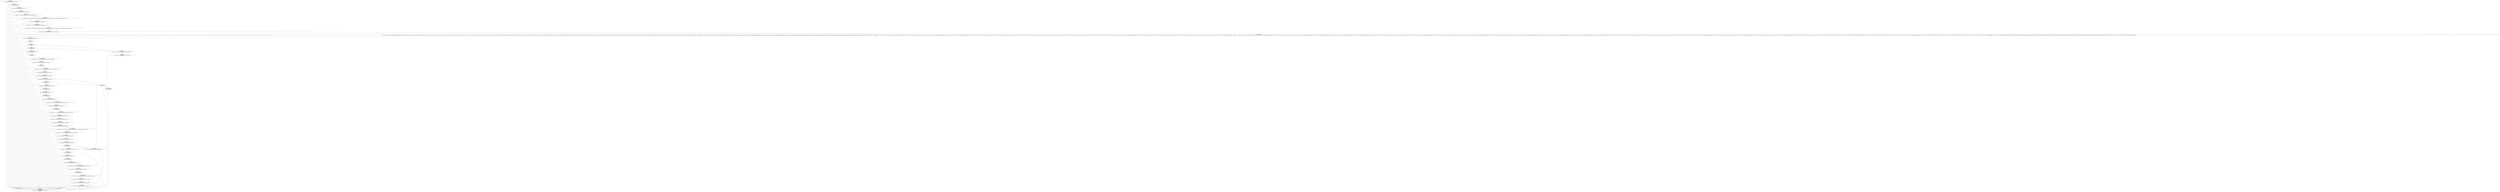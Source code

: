 digraph "unitGraph" {
    "Block 0:
[preds: ] [succs: 1 60 ]
r41 := @this: com.bwssystems.hass.test.ServiceDataConstructor;
"
    "Block 1:
[preds: 0 ] [succs: 2 60 ]
$r0 = new com.google.gson.GsonBuilder;
"
    "Block 2:
[preds: 1 ] [succs: 3 60 ]
specialinvoke $r0.<com.google.gson.GsonBuilder: void <init>()>();
"
    "Block 3:
[preds: 2 ] [succs: 4 60 ]
$r1 = new com.bwssystems.HABridge.plugins.hass.ServiceDeserializer;
"
    "Block 4:
[preds: 3 ] [succs: 5 60 ]
specialinvoke $r1.<com.bwssystems.HABridge.plugins.hass.ServiceDeserializer: void <init>()>();
"
    "Block 5:
[preds: 4 ] [succs: 6 60 ]
$r2 = virtualinvoke $r0.<com.google.gson.GsonBuilder: com.google.gson.GsonBuilder registerTypeAdapter(java.lang.reflect.Type,java.lang.Object)>(class \"Lcom/bwssystems/HABridge/plugins/hass/Service;\", $r1);
"
    "Block 6:
[preds: 5 ] [succs: 7 60 ]
$r3 = new com.bwssystems.HABridge.plugins.hass.FieldDeserializer;
"
    "Block 7:
[preds: 6 ] [succs: 8 60 ]
specialinvoke $r3.<com.bwssystems.HABridge.plugins.hass.FieldDeserializer: void <init>()>();
"
    "Block 8:
[preds: 7 ] [succs: 9 60 ]
$r4 = virtualinvoke $r2.<com.google.gson.GsonBuilder: com.google.gson.GsonBuilder registerTypeHierarchyAdapter(java.lang.Class,java.lang.Object)>(class \"Lcom/bwssystems/HABridge/plugins/hass/Field;\", $r3);
"
    "Block 9:
[preds: 8 ] [succs: 10 60 ]
r5 = virtualinvoke $r4.<com.google.gson.GsonBuilder: com.google.gson.Gson create()>();
"
    "Block 10:
[preds: 9 ] [succs: 11 60 ]
$r6 = virtualinvoke r5.<com.google.gson.Gson: java.lang.Object fromJson(java.lang.String,java.lang.Class)>(\"[{\\\"domain\\\": \\\"homeassistant\\\", \\\"services\\\": {\\\"reload_core_config\\\": {\\\"description\\\": \\\"\\\", \\\"fields\\\": {}}, \\\"restart\\\": {\\\"description\\\": \\\"\\\", \\\"fields\\\": {}}, \\\"stop\\\": {\\\"description\\\": \\\"\\\", \\\"fields\\\": {}}, \\\"toggle\\\": {\\\"description\\\": \\\"\\\", \\\"fields\\\": {}}, \\\"turn_off\\\": {\\\"description\\\": \\\"\\\", \\\"fields\\\": {}}, \\\"turn_on\\\": {\\\"description\\\": \\\"\\\", \\\"fields\\\": {}}}}, {\\\"domain\\\": \\\"lock\\\", \\\"services\\\": {\\\"lock\\\": {\\\"description\\\": \\\"Lock all or specified locks\\\", \\\"fields\\\": {\\\"code\\\": {\\\"description\\\": \\\"An optional code to lock the lock with\\\", \\\"example\\\": 1234}, \\\"entity_id\\\": {\\\"description\\\": \\\"Name of lock to lock\\\", \\\"example\\\": \\\"lock.front_door\\\"}}}, \\\"unlock\\\": {\\\"description\\\": \\\"Unlock all or specified locks\\\", \\\"fields\\\": {\\\"code\\\": {\\\"description\\\": \\\"An optional code to unlock the lock with\\\", \\\"example\\\": 1234}, \\\"entity_id\\\": {\\\"description\\\": \\\"Name of lock to unlock\\\", \\\"example\\\": \\\"lock.front_door\\\"}}}}}, {\\\"domain\\\": \\\"light\\\", \\\"services\\\": {\\\"toggle\\\": {\\\"description\\\": \\\"Toggles a light\\\", \\\"fields\\\": {\\\"entity_id\\\": {\\\"description\\\": \\\"Name(s) of entities to toggle\\\", \\\"example\\\": \\\"light.kitchen\\\"}, \\\"transition\\\": {\\\"description\\\": \\\"Duration in seconds it takes to get to next state\\\", \\\"example\\\": 60}}}, \\\"turn_off\\\": {\\\"description\\\": \\\"Turn a light off\\\", \\\"fields\\\": {\\\"entity_id\\\": {\\\"description\\\": \\\"Name(s) of entities to turn off\\\", \\\"example\\\": \\\"light.kitchen\\\"}, \\\"flash\\\": {\\\"description\\\": \\\"If the light should flash\\\", \\\"values\\\": [\\\"short\\\", \\\"long\\\"]}, \\\"transition\\\": {\\\"description\\\": \\\"Duration in seconds it takes to get to next state\\\", \\\"example\\\": 60}}}, \\\"turn_on\\\": {\\\"description\\\": \\\"Turn a light on\\\", \\\"fields\\\": {\\\"brightness\\\": {\\\"description\\\": \\\"Number between 0..255 indicating brightness\\\", \\\"example\\\": 120}, \\\"color_name\\\": {\\\"description\\\": \\\"A human readable color name\\\", \\\"example\\\": \\\"red\\\"}, \\\"color_temp\\\": {\\\"description\\\": \\\"Color temperature for the light in mireds (154-500)\\\", \\\"example\\\": \\\"250\\\"}, \\\"effect\\\": {\\\"description\\\": \\\"Light effect\\\", \\\"values\\\": [\\\"colorloop\\\", \\\"random\\\"]}, \\\"entity_id\\\": {\\\"description\\\": \\\"Name(s) of entities to turn on\\\", \\\"example\\\": \\\"light.kitchen\\\"}, \\\"flash\\\": {\\\"description\\\": \\\"If the light should flash\\\", \\\"values\\\": [\\\"short\\\", \\\"long\\\"]}, \\\"profile\\\": {\\\"description\\\": \\\"Name of a light profile to use\\\", \\\"example\\\": \\\"relax\\\"}, \\\"rgb_color\\\": {\\\"description\\\": \\\"Color for the light in RGB-format\\\", \\\"example\\\": \\\"[255, 100, 100]\\\"}, \\\"transition\\\": {\\\"description\\\": \\\"Duration in seconds it takes to get to next state\\\", \\\"example\\\": 60}, \\\"white_value\\\": {\\\"description\\\": \\\"Number between 0..255 indicating level of white\\\", \\\"example\\\": \\\"250\\\"}, \\\"xy_color\\\": {\\\"description\\\": \\\"Color for the light in XY-format\\\", \\\"example\\\": \\\"[0.52, 0.43]\\\"}}}}}, {\\\"domain\\\": \\\"switch\\\", \\\"services\\\": {\\\"toggle\\\": {\\\"description\\\": \\\"Toggles a switch state\\\", \\\"fields\\\": {\\\"entity_id\\\": {\\\"description\\\": \\\"Name(s) of entities to toggle\\\", \\\"example\\\": \\\"switch.living_room\\\"}}}, \\\"turn_off\\\": {\\\"description\\\": \\\"Turn a switch off\\\", \\\"fields\\\": {\\\"entity_id\\\": {\\\"description\\\": \\\"Name(s) of entities to turn off\\\", \\\"example\\\": \\\"switch.living_room\\\"}}}, \\\"turn_on\\\": {\\\"description\\\": \\\"Turn a switch on\\\", \\\"fields\\\": {\\\"entity_id\\\": {\\\"description\\\": \\\"Name(s) of entities to turn on\\\", \\\"example\\\": \\\"switch.living_room\\\"}}}}}, {\\\"domain\\\": \\\"conversation\\\", \\\"services\\\": {\\\"process\\\": {\\\"description\\\": \\\"\\\", \\\"fields\\\": {}}}}, {\\\"domain\\\": \\\"climate\\\", \\\"services\\\": {\\\"set_aux_heat\\\": {\\\"description\\\": \\\"Turn auxillary heater on/off for climate device\\\", \\\"fields\\\": {\\\"aux_heat\\\": {\\\"description\\\": \\\"New value of axillary heater\\\", \\\"example\\\": true}, \\\"entity_id\\\": {\\\"description\\\": \\\"Name(s) of entities to change\\\", \\\"example\\\": \\\"climate.kitchen\\\"}}}, \\\"set_away_mode\\\": {\\\"description\\\": \\\"Turn away mode on/off for climate device\\\", \\\"fields\\\": {\\\"away_mode\\\": {\\\"description\\\": \\\"New value of away mode\\\", \\\"example\\\": true}, \\\"entity_id\\\": {\\\"description\\\": \\\"Name(s) of entities to change\\\", \\\"example\\\": \\\"climate.kitchen\\\"}}}, \\\"set_fan_mode\\\": {\\\"description\\\": \\\"Set fan operation for climate device\\\", \\\"fields\\\": {\\\"entity_id\\\": {\\\"description\\\": \\\"Name(s) of entities to change\\\", \\\"example\\\": \\\"climate.nest\\\"}, \\\"fan\\\": {\\\"description\\\": \\\"New value of fan mode\\\", \\\"example\\\": \\\"On Low\\\"}}}, \\\"set_humidity\\\": {\\\"description\\\": \\\"Set target humidity of climate device\\\", \\\"fields\\\": {\\\"entity_id\\\": {\\\"description\\\": \\\"Name(s) of entities to change\\\", \\\"example\\\": \\\"climate.kitchen\\\"}, \\\"humidity\\\": {\\\"description\\\": \\\"New target humidity for climate device\\\", \\\"example\\\": 60}}}, \\\"set_operation_mode\\\": {\\\"description\\\": \\\"Set operation mode for climate device\\\", \\\"fields\\\": {\\\"entity_id\\\": {\\\"description\\\": \\\"Name(s) of entities to change\\\", \\\"example\\\": \\\"climet.nest\\\"}, \\\"operation_mode\\\": {\\\"description\\\": \\\"New value of operation mode\\\", \\\"example\\\": \\\"Heat\\\"}}}, \\\"set_swing_mode\\\": {\\\"description\\\": \\\"Set swing operation for climate device\\\", \\\"fields\\\": {\\\"description\\\": \\\"New value of swing mode\\\", \\\"entity_id\\\": {\\\"description\\\": \\\"Name(s) of entities to change\\\", \\\"example\\\": \\\".nest\\\"}, \\\"example\\\": 1, \\\"swing_mode\\\": null}}, \\\"set_temperature\\\": {\\\"description\\\": \\\"Set target temperature of climate device\\\", \\\"fields\\\": {\\\"entity_id\\\": {\\\"description\\\": \\\"Name(s) of entities to change\\\", \\\"example\\\": \\\"climate.kitchen\\\"}, \\\"operation_mode\\\": {\\\"description\\\": \\\"Operation mode to set temperature to. This defaults to current_operation mode if not set, or set incorrectly.\\\", \\\"example\\\": \\\"Heat\\\"}, \\\"target_temp_high\\\": {\\\"description\\\": \\\"New target high tempereature for hvac\\\", \\\"example\\\": 26}, \\\"target_temp_low\\\": {\\\"description\\\": \\\"New target low temperature for hvac\\\", \\\"example\\\": 20}, \\\"temperature\\\": {\\\"description\\\": \\\"New target temperature for hvac\\\", \\\"example\\\": 25}}}}}, {\\\"domain\\\": \\\"cover\\\", \\\"services\\\": {\\\"close_cover\\\": {\\\"description\\\": \\\"Close all or specified cover\\\", \\\"fields\\\": {\\\"entity_id\\\": {\\\"description\\\": \\\"Name(s) of cover(s) to close\\\", \\\"example\\\": \\\"cover.living_room\\\"}}}, \\\"close_cover_tilt\\\": {\\\"description\\\": \\\"Close all or specified cover tilt\\\", \\\"fields\\\": {\\\"entity_id\\\": {\\\"description\\\": \\\"Name(s) of cover(s) to close tilt\\\", \\\"example\\\": \\\"cover.living_room\\\"}}}, \\\"open_cover\\\": {\\\"description\\\": \\\"Open all or specified cover\\\", \\\"fields\\\": {\\\"entity_id\\\": {\\\"description\\\": \\\"Name(s) of cover(s) to open\\\", \\\"example\\\": \\\"cover.living_room\\\"}}}, \\\"open_cover_tilt\\\": {\\\"description\\\": \\\"Open all or specified cover tilt\\\", \\\"fields\\\": {\\\"entity_id\\\": {\\\"description\\\": \\\"Name(s) of cover(s) tilt to open\\\", \\\"example\\\": \\\"cover.living_room\\\"}}}, \\\"set_cover_position\\\": {\\\"description\\\": \\\"Move to specific position all or specified cover\\\", \\\"fields\\\": {\\\"entity_id\\\": {\\\"description\\\": \\\"Name(s) of cover(s) to set cover position\\\", \\\"example\\\": \\\"cover.living_room\\\"}, \\\"position\\\": {\\\"description\\\": \\\"Position of the cover (0 to 100)\\\", \\\"example\\\": 30}}}, \\\"set_cover_tilt_position\\\": {\\\"description\\\": \\\"Move to specific position all or specified cover tilt\\\", \\\"fields\\\": {\\\"entity_id\\\": {\\\"description\\\": \\\"Name(s) of cover(s) to set cover tilt position\\\", \\\"example\\\": \\\"cover.living_room\\\"}, \\\"position\\\": {\\\"description\\\": \\\"Position of the cover (0 to 100)\\\", \\\"example\\\": 30}}}, \\\"stop_cover\\\": {\\\"description\\\": \\\"Stop all or specified cover\\\", \\\"fields\\\": {\\\"entity_id\\\": {\\\"description\\\": \\\"Name(s) of cover(s) to stop\\\", \\\"example\\\": \\\"cover.living_room\\\"}}}, \\\"stop_cover_tilt\\\": {\\\"description\\\": \\\"Stop all or specified cover\\\", \\\"fields\\\": {\\\"entity_id\\\": {\\\"description\\\": \\\"Name(s) of cover(s) to stop\\\", \\\"example\\\": \\\"cover.living_room\\\"}}}}}, {\\\"domain\\\": \\\"persistent_notification\\\", \\\"services\\\": {\\\"create\\\": {\\\"description\\\": \\\"Show a notification in the frontend\\\", \\\"fields\\\": {\\\"message\\\": {\\\"description\\\": \\\"Message body of the notification. [Templates accepted]\\\", \\\"example\\\": \\\"Please check your configuration.yaml.\\\"}, \\\"notification_id\\\": {\\\"description\\\": \\\"Target ID of the notification, will replace a notification with the same Id. [Optional]\\\", \\\"example\\\": 1234}, \\\"title\\\": {\\\"description\\\": \\\"Optional title for your notification. [Optional, Templates accepted]\\\", \\\"example\\\": \\\"Test notification\\\"}}}}}, {\\\"domain\\\": \\\"logbook\\\", \\\"services\\\": {\\\"log\\\": {\\\"description\\\": \\\"\\\", \\\"fields\\\": {}}}}]\", class \"[Lcom/bwssystems/HABridge/plugins/hass/Service;\");
"
    "Block 11:
[preds: 10 ] [succs: 12 60 ]
r42 = (com.bwssystems.HABridge.plugins.hass.Service[]) $r6;
"
    "Block 12:
[preds: 11 ] [succs: 13 60 ]
i1 = 0;
"
    "Block 13:
[preds: 12 58 ] [succs: 14 60 ]
$i0 = lengthof r42;
"
    "Block 14:
[preds: 13 ] [succs: 15 59 60 ]
if i1 >= $i0 goto (branch);
"
    "Block 15:
[preds: 14 ] [succs: 16 60 ]
$r9 = <java.lang.System: java.io.PrintStream out>;
"
    "Block 16:
[preds: 15 ] [succs: 17 60 ]
$r8 = r42[i1];
"
    "Block 17:
[preds: 16 ] [succs: 18 60 ]
$r10 = virtualinvoke $r8.<com.bwssystems.HABridge.plugins.hass.Service: java.lang.String getDomain()>();
"
    "Block 18:
[preds: 17 ] [succs: 19 60 ]
virtualinvoke $r9.<java.io.PrintStream: void println(java.lang.String)>($r10);
"
    "Block 19:
[preds: 18 ] [succs: 20 60 ]
$r11 = r42[i1];
"
    "Block 20:
[preds: 19 ] [succs: 21 60 ]
r12 = virtualinvoke $r11.<com.bwssystems.HABridge.plugins.hass.Service: java.util.Map getServices()>();
"
    "Block 21:
[preds: 20 ] [succs: 22 60 ]
$r13 = interfaceinvoke r12.<java.util.Map: java.util.Set entrySet()>();
"
    "Block 22:
[preds: 21 ] [succs: 23 60 ]
r14 = interfaceinvoke $r13.<java.util.Set: java.util.Iterator iterator()>();
"
    "Block 23:
[preds: 22 56 ] [succs: 24 60 ]
$z0 = interfaceinvoke r14.<java.util.Iterator: boolean hasNext()>();
"
    "Block 24:
[preds: 23 ] [succs: 25 57 60 ]
if $z0 == 0 goto i1 = i1 + 1;
"
    "Block 25:
[preds: 24 ] [succs: 26 60 ]
$r15 = interfaceinvoke r14.<java.util.Iterator: java.lang.Object next()>();
"
    "Block 26:
[preds: 25 ] [succs: 27 60 ]
r16 = (java.util.Map$Entry) $r15;
"
    "Block 27:
[preds: 26 ] [succs: 28 60 ]
$r18 = <java.lang.System: java.io.PrintStream out>;
"
    "Block 28:
[preds: 27 ] [succs: 29 60 ]
$r17 = new java.lang.StringBuilder;
"
    "Block 29:
[preds: 28 ] [succs: 30 60 ]
specialinvoke $r17.<java.lang.StringBuilder: void <init>()>();
"
    "Block 30:
[preds: 29 ] [succs: 31 60 ]
$r19 = virtualinvoke $r17.<java.lang.StringBuilder: java.lang.StringBuilder append(java.lang.String)>(\"    \");
"
    "Block 31:
[preds: 30 ] [succs: 32 60 ]
$r20 = interfaceinvoke r16.<java.util.Map$Entry: java.lang.Object getKey()>();
"
    "Block 32:
[preds: 31 ] [succs: 33 60 ]
$r21 = (java.lang.String) $r20;
"
    "Block 33:
[preds: 32 ] [succs: 34 60 ]
$r22 = virtualinvoke $r19.<java.lang.StringBuilder: java.lang.StringBuilder append(java.lang.String)>($r21);
"
    "Block 34:
[preds: 33 ] [succs: 35 60 ]
$r23 = virtualinvoke $r22.<java.lang.StringBuilder: java.lang.String toString()>();
"
    "Block 35:
[preds: 34 ] [succs: 36 60 ]
virtualinvoke $r18.<java.io.PrintStream: void println(java.lang.String)>($r23);
"
    "Block 36:
[preds: 35 ] [succs: 37 60 ]
$r24 = interfaceinvoke r16.<java.util.Map$Entry: java.lang.Object getValue()>();
"
    "Block 37:
[preds: 36 ] [succs: 38 60 ]
$r25 = (com.bwssystems.HABridge.plugins.hass.ServiceElement) $r24;
"
    "Block 38:
[preds: 37 ] [succs: 39 60 ]
r26 = virtualinvoke $r25.<com.bwssystems.HABridge.plugins.hass.ServiceElement: com.bwssystems.HABridge.plugins.hass.Field getFields()>();
"
    "Block 39:
[preds: 38 ] [succs: 40 60 ]
$r27 = virtualinvoke r26.<com.bwssystems.HABridge.plugins.hass.Field: java.util.Map getFields()>();
"
    "Block 40:
[preds: 39 ] [succs: 41 60 ]
$r28 = interfaceinvoke $r27.<java.util.Map: java.util.Set entrySet()>();
"
    "Block 41:
[preds: 40 ] [succs: 42 60 ]
r29 = interfaceinvoke $r28.<java.util.Set: java.util.Iterator iterator()>();
"
    "Block 42:
[preds: 41 55 ] [succs: 43 60 ]
$z1 = interfaceinvoke r29.<java.util.Iterator: boolean hasNext()>();
"
    "Block 43:
[preds: 42 ] [succs: 44 56 60 ]
if $z1 == 0 goto (branch);
"
    "Block 44:
[preds: 43 ] [succs: 45 60 ]
$r30 = interfaceinvoke r29.<java.util.Iterator: java.lang.Object next()>();
"
    "Block 45:
[preds: 44 ] [succs: 46 60 ]
r31 = (java.util.Map$Entry) $r30;
"
    "Block 46:
[preds: 45 ] [succs: 47 60 ]
$r33 = <java.lang.System: java.io.PrintStream out>;
"
    "Block 47:
[preds: 46 ] [succs: 48 60 ]
$r32 = new java.lang.StringBuilder;
"
    "Block 48:
[preds: 47 ] [succs: 49 60 ]
specialinvoke $r32.<java.lang.StringBuilder: void <init>()>();
"
    "Block 49:
[preds: 48 ] [succs: 50 60 ]
$r34 = virtualinvoke $r32.<java.lang.StringBuilder: java.lang.StringBuilder append(java.lang.String)>(\"        \");
"
    "Block 50:
[preds: 49 ] [succs: 51 60 ]
$r35 = interfaceinvoke r31.<java.util.Map$Entry: java.lang.Object getKey()>();
"
    "Block 51:
[preds: 50 ] [succs: 52 60 ]
$r36 = (java.lang.String) $r35;
"
    "Block 52:
[preds: 51 ] [succs: 53 60 ]
$r37 = virtualinvoke $r34.<java.lang.StringBuilder: java.lang.StringBuilder append(java.lang.String)>($r36);
"
    "Block 53:
[preds: 52 ] [succs: 54 60 ]
$r38 = virtualinvoke $r37.<java.lang.StringBuilder: java.lang.String toString()>();
"
    "Block 54:
[preds: 53 ] [succs: 55 60 ]
virtualinvoke $r33.<java.io.PrintStream: void println(java.lang.String)>($r38);
"
    "Block 55:
[preds: 54 ] [succs: 42 60 ]
goto [?= $z1 = interfaceinvoke r29.<java.util.Iterator: boolean hasNext()>()];
"
    "Block 56:
[preds: 43 ] [succs: 23 60 ]
goto [?= $z0 = interfaceinvoke r14.<java.util.Iterator: boolean hasNext()>()];
"
    "Block 57:
[preds: 24 ] [succs: 58 60 ]
i1 = i1 + 1;
"
    "Block 58:
[preds: 57 ] [succs: 13 60 ]
goto [?= $i0 = lengthof r42];
"
    "Block 59:
[preds: 14 ] [succs: 61 ]
goto [?= $r7 = staticinvoke <java.lang.Boolean: java.lang.Boolean valueOf(boolean)>(1)];
"
    "Block 60:
[preds: 0 1 2 3 4 5 6 7 8 9 10 11 12 58 13 14 15 16 17 18 19 20 21 22 56 23 24 25 26 27 28 29 30 31 32 33 34 35 36 37 38 39 40 41 55 42 43 44 45 46 47 48 49 50 51 52 53 54 57 ] [succs: ]
$r39 := @caughtexception;
r43 = $r39;
$r40 = staticinvoke <java.lang.Boolean: java.lang.Boolean valueOf(boolean)>(0);
return $r40;
"
    "Block 61:
[preds: 59 ] [succs: ]
$r7 = staticinvoke <java.lang.Boolean: java.lang.Boolean valueOf(boolean)>(1);
return $r7;
"
    "Block 0:
[preds: ] [succs: 1 60 ]
r41 := @this: com.bwssystems.hass.test.ServiceDataConstructor;
"->"Block 1:
[preds: 0 ] [succs: 2 60 ]
$r0 = new com.google.gson.GsonBuilder;
";
    "Block 0:
[preds: ] [succs: 1 60 ]
r41 := @this: com.bwssystems.hass.test.ServiceDataConstructor;
"->"Block 60:
[preds: 0 1 2 3 4 5 6 7 8 9 10 11 12 58 13 14 15 16 17 18 19 20 21 22 56 23 24 25 26 27 28 29 30 31 32 33 34 35 36 37 38 39 40 41 55 42 43 44 45 46 47 48 49 50 51 52 53 54 57 ] [succs: ]
$r39 := @caughtexception;
r43 = $r39;
$r40 = staticinvoke <java.lang.Boolean: java.lang.Boolean valueOf(boolean)>(0);
return $r40;
";
    "Block 1:
[preds: 0 ] [succs: 2 60 ]
$r0 = new com.google.gson.GsonBuilder;
"->"Block 2:
[preds: 1 ] [succs: 3 60 ]
specialinvoke $r0.<com.google.gson.GsonBuilder: void <init>()>();
";
    "Block 1:
[preds: 0 ] [succs: 2 60 ]
$r0 = new com.google.gson.GsonBuilder;
"->"Block 60:
[preds: 0 1 2 3 4 5 6 7 8 9 10 11 12 58 13 14 15 16 17 18 19 20 21 22 56 23 24 25 26 27 28 29 30 31 32 33 34 35 36 37 38 39 40 41 55 42 43 44 45 46 47 48 49 50 51 52 53 54 57 ] [succs: ]
$r39 := @caughtexception;
r43 = $r39;
$r40 = staticinvoke <java.lang.Boolean: java.lang.Boolean valueOf(boolean)>(0);
return $r40;
";
    "Block 2:
[preds: 1 ] [succs: 3 60 ]
specialinvoke $r0.<com.google.gson.GsonBuilder: void <init>()>();
"->"Block 3:
[preds: 2 ] [succs: 4 60 ]
$r1 = new com.bwssystems.HABridge.plugins.hass.ServiceDeserializer;
";
    "Block 2:
[preds: 1 ] [succs: 3 60 ]
specialinvoke $r0.<com.google.gson.GsonBuilder: void <init>()>();
"->"Block 60:
[preds: 0 1 2 3 4 5 6 7 8 9 10 11 12 58 13 14 15 16 17 18 19 20 21 22 56 23 24 25 26 27 28 29 30 31 32 33 34 35 36 37 38 39 40 41 55 42 43 44 45 46 47 48 49 50 51 52 53 54 57 ] [succs: ]
$r39 := @caughtexception;
r43 = $r39;
$r40 = staticinvoke <java.lang.Boolean: java.lang.Boolean valueOf(boolean)>(0);
return $r40;
";
    "Block 3:
[preds: 2 ] [succs: 4 60 ]
$r1 = new com.bwssystems.HABridge.plugins.hass.ServiceDeserializer;
"->"Block 4:
[preds: 3 ] [succs: 5 60 ]
specialinvoke $r1.<com.bwssystems.HABridge.plugins.hass.ServiceDeserializer: void <init>()>();
";
    "Block 3:
[preds: 2 ] [succs: 4 60 ]
$r1 = new com.bwssystems.HABridge.plugins.hass.ServiceDeserializer;
"->"Block 60:
[preds: 0 1 2 3 4 5 6 7 8 9 10 11 12 58 13 14 15 16 17 18 19 20 21 22 56 23 24 25 26 27 28 29 30 31 32 33 34 35 36 37 38 39 40 41 55 42 43 44 45 46 47 48 49 50 51 52 53 54 57 ] [succs: ]
$r39 := @caughtexception;
r43 = $r39;
$r40 = staticinvoke <java.lang.Boolean: java.lang.Boolean valueOf(boolean)>(0);
return $r40;
";
    "Block 4:
[preds: 3 ] [succs: 5 60 ]
specialinvoke $r1.<com.bwssystems.HABridge.plugins.hass.ServiceDeserializer: void <init>()>();
"->"Block 5:
[preds: 4 ] [succs: 6 60 ]
$r2 = virtualinvoke $r0.<com.google.gson.GsonBuilder: com.google.gson.GsonBuilder registerTypeAdapter(java.lang.reflect.Type,java.lang.Object)>(class \"Lcom/bwssystems/HABridge/plugins/hass/Service;\", $r1);
";
    "Block 4:
[preds: 3 ] [succs: 5 60 ]
specialinvoke $r1.<com.bwssystems.HABridge.plugins.hass.ServiceDeserializer: void <init>()>();
"->"Block 60:
[preds: 0 1 2 3 4 5 6 7 8 9 10 11 12 58 13 14 15 16 17 18 19 20 21 22 56 23 24 25 26 27 28 29 30 31 32 33 34 35 36 37 38 39 40 41 55 42 43 44 45 46 47 48 49 50 51 52 53 54 57 ] [succs: ]
$r39 := @caughtexception;
r43 = $r39;
$r40 = staticinvoke <java.lang.Boolean: java.lang.Boolean valueOf(boolean)>(0);
return $r40;
";
    "Block 5:
[preds: 4 ] [succs: 6 60 ]
$r2 = virtualinvoke $r0.<com.google.gson.GsonBuilder: com.google.gson.GsonBuilder registerTypeAdapter(java.lang.reflect.Type,java.lang.Object)>(class \"Lcom/bwssystems/HABridge/plugins/hass/Service;\", $r1);
"->"Block 6:
[preds: 5 ] [succs: 7 60 ]
$r3 = new com.bwssystems.HABridge.plugins.hass.FieldDeserializer;
";
    "Block 5:
[preds: 4 ] [succs: 6 60 ]
$r2 = virtualinvoke $r0.<com.google.gson.GsonBuilder: com.google.gson.GsonBuilder registerTypeAdapter(java.lang.reflect.Type,java.lang.Object)>(class \"Lcom/bwssystems/HABridge/plugins/hass/Service;\", $r1);
"->"Block 60:
[preds: 0 1 2 3 4 5 6 7 8 9 10 11 12 58 13 14 15 16 17 18 19 20 21 22 56 23 24 25 26 27 28 29 30 31 32 33 34 35 36 37 38 39 40 41 55 42 43 44 45 46 47 48 49 50 51 52 53 54 57 ] [succs: ]
$r39 := @caughtexception;
r43 = $r39;
$r40 = staticinvoke <java.lang.Boolean: java.lang.Boolean valueOf(boolean)>(0);
return $r40;
";
    "Block 6:
[preds: 5 ] [succs: 7 60 ]
$r3 = new com.bwssystems.HABridge.plugins.hass.FieldDeserializer;
"->"Block 7:
[preds: 6 ] [succs: 8 60 ]
specialinvoke $r3.<com.bwssystems.HABridge.plugins.hass.FieldDeserializer: void <init>()>();
";
    "Block 6:
[preds: 5 ] [succs: 7 60 ]
$r3 = new com.bwssystems.HABridge.plugins.hass.FieldDeserializer;
"->"Block 60:
[preds: 0 1 2 3 4 5 6 7 8 9 10 11 12 58 13 14 15 16 17 18 19 20 21 22 56 23 24 25 26 27 28 29 30 31 32 33 34 35 36 37 38 39 40 41 55 42 43 44 45 46 47 48 49 50 51 52 53 54 57 ] [succs: ]
$r39 := @caughtexception;
r43 = $r39;
$r40 = staticinvoke <java.lang.Boolean: java.lang.Boolean valueOf(boolean)>(0);
return $r40;
";
    "Block 7:
[preds: 6 ] [succs: 8 60 ]
specialinvoke $r3.<com.bwssystems.HABridge.plugins.hass.FieldDeserializer: void <init>()>();
"->"Block 8:
[preds: 7 ] [succs: 9 60 ]
$r4 = virtualinvoke $r2.<com.google.gson.GsonBuilder: com.google.gson.GsonBuilder registerTypeHierarchyAdapter(java.lang.Class,java.lang.Object)>(class \"Lcom/bwssystems/HABridge/plugins/hass/Field;\", $r3);
";
    "Block 7:
[preds: 6 ] [succs: 8 60 ]
specialinvoke $r3.<com.bwssystems.HABridge.plugins.hass.FieldDeserializer: void <init>()>();
"->"Block 60:
[preds: 0 1 2 3 4 5 6 7 8 9 10 11 12 58 13 14 15 16 17 18 19 20 21 22 56 23 24 25 26 27 28 29 30 31 32 33 34 35 36 37 38 39 40 41 55 42 43 44 45 46 47 48 49 50 51 52 53 54 57 ] [succs: ]
$r39 := @caughtexception;
r43 = $r39;
$r40 = staticinvoke <java.lang.Boolean: java.lang.Boolean valueOf(boolean)>(0);
return $r40;
";
    "Block 8:
[preds: 7 ] [succs: 9 60 ]
$r4 = virtualinvoke $r2.<com.google.gson.GsonBuilder: com.google.gson.GsonBuilder registerTypeHierarchyAdapter(java.lang.Class,java.lang.Object)>(class \"Lcom/bwssystems/HABridge/plugins/hass/Field;\", $r3);
"->"Block 9:
[preds: 8 ] [succs: 10 60 ]
r5 = virtualinvoke $r4.<com.google.gson.GsonBuilder: com.google.gson.Gson create()>();
";
    "Block 8:
[preds: 7 ] [succs: 9 60 ]
$r4 = virtualinvoke $r2.<com.google.gson.GsonBuilder: com.google.gson.GsonBuilder registerTypeHierarchyAdapter(java.lang.Class,java.lang.Object)>(class \"Lcom/bwssystems/HABridge/plugins/hass/Field;\", $r3);
"->"Block 60:
[preds: 0 1 2 3 4 5 6 7 8 9 10 11 12 58 13 14 15 16 17 18 19 20 21 22 56 23 24 25 26 27 28 29 30 31 32 33 34 35 36 37 38 39 40 41 55 42 43 44 45 46 47 48 49 50 51 52 53 54 57 ] [succs: ]
$r39 := @caughtexception;
r43 = $r39;
$r40 = staticinvoke <java.lang.Boolean: java.lang.Boolean valueOf(boolean)>(0);
return $r40;
";
    "Block 9:
[preds: 8 ] [succs: 10 60 ]
r5 = virtualinvoke $r4.<com.google.gson.GsonBuilder: com.google.gson.Gson create()>();
"->"Block 10:
[preds: 9 ] [succs: 11 60 ]
$r6 = virtualinvoke r5.<com.google.gson.Gson: java.lang.Object fromJson(java.lang.String,java.lang.Class)>(\"[{\\\"domain\\\": \\\"homeassistant\\\", \\\"services\\\": {\\\"reload_core_config\\\": {\\\"description\\\": \\\"\\\", \\\"fields\\\": {}}, \\\"restart\\\": {\\\"description\\\": \\\"\\\", \\\"fields\\\": {}}, \\\"stop\\\": {\\\"description\\\": \\\"\\\", \\\"fields\\\": {}}, \\\"toggle\\\": {\\\"description\\\": \\\"\\\", \\\"fields\\\": {}}, \\\"turn_off\\\": {\\\"description\\\": \\\"\\\", \\\"fields\\\": {}}, \\\"turn_on\\\": {\\\"description\\\": \\\"\\\", \\\"fields\\\": {}}}}, {\\\"domain\\\": \\\"lock\\\", \\\"services\\\": {\\\"lock\\\": {\\\"description\\\": \\\"Lock all or specified locks\\\", \\\"fields\\\": {\\\"code\\\": {\\\"description\\\": \\\"An optional code to lock the lock with\\\", \\\"example\\\": 1234}, \\\"entity_id\\\": {\\\"description\\\": \\\"Name of lock to lock\\\", \\\"example\\\": \\\"lock.front_door\\\"}}}, \\\"unlock\\\": {\\\"description\\\": \\\"Unlock all or specified locks\\\", \\\"fields\\\": {\\\"code\\\": {\\\"description\\\": \\\"An optional code to unlock the lock with\\\", \\\"example\\\": 1234}, \\\"entity_id\\\": {\\\"description\\\": \\\"Name of lock to unlock\\\", \\\"example\\\": \\\"lock.front_door\\\"}}}}}, {\\\"domain\\\": \\\"light\\\", \\\"services\\\": {\\\"toggle\\\": {\\\"description\\\": \\\"Toggles a light\\\", \\\"fields\\\": {\\\"entity_id\\\": {\\\"description\\\": \\\"Name(s) of entities to toggle\\\", \\\"example\\\": \\\"light.kitchen\\\"}, \\\"transition\\\": {\\\"description\\\": \\\"Duration in seconds it takes to get to next state\\\", \\\"example\\\": 60}}}, \\\"turn_off\\\": {\\\"description\\\": \\\"Turn a light off\\\", \\\"fields\\\": {\\\"entity_id\\\": {\\\"description\\\": \\\"Name(s) of entities to turn off\\\", \\\"example\\\": \\\"light.kitchen\\\"}, \\\"flash\\\": {\\\"description\\\": \\\"If the light should flash\\\", \\\"values\\\": [\\\"short\\\", \\\"long\\\"]}, \\\"transition\\\": {\\\"description\\\": \\\"Duration in seconds it takes to get to next state\\\", \\\"example\\\": 60}}}, \\\"turn_on\\\": {\\\"description\\\": \\\"Turn a light on\\\", \\\"fields\\\": {\\\"brightness\\\": {\\\"description\\\": \\\"Number between 0..255 indicating brightness\\\", \\\"example\\\": 120}, \\\"color_name\\\": {\\\"description\\\": \\\"A human readable color name\\\", \\\"example\\\": \\\"red\\\"}, \\\"color_temp\\\": {\\\"description\\\": \\\"Color temperature for the light in mireds (154-500)\\\", \\\"example\\\": \\\"250\\\"}, \\\"effect\\\": {\\\"description\\\": \\\"Light effect\\\", \\\"values\\\": [\\\"colorloop\\\", \\\"random\\\"]}, \\\"entity_id\\\": {\\\"description\\\": \\\"Name(s) of entities to turn on\\\", \\\"example\\\": \\\"light.kitchen\\\"}, \\\"flash\\\": {\\\"description\\\": \\\"If the light should flash\\\", \\\"values\\\": [\\\"short\\\", \\\"long\\\"]}, \\\"profile\\\": {\\\"description\\\": \\\"Name of a light profile to use\\\", \\\"example\\\": \\\"relax\\\"}, \\\"rgb_color\\\": {\\\"description\\\": \\\"Color for the light in RGB-format\\\", \\\"example\\\": \\\"[255, 100, 100]\\\"}, \\\"transition\\\": {\\\"description\\\": \\\"Duration in seconds it takes to get to next state\\\", \\\"example\\\": 60}, \\\"white_value\\\": {\\\"description\\\": \\\"Number between 0..255 indicating level of white\\\", \\\"example\\\": \\\"250\\\"}, \\\"xy_color\\\": {\\\"description\\\": \\\"Color for the light in XY-format\\\", \\\"example\\\": \\\"[0.52, 0.43]\\\"}}}}}, {\\\"domain\\\": \\\"switch\\\", \\\"services\\\": {\\\"toggle\\\": {\\\"description\\\": \\\"Toggles a switch state\\\", \\\"fields\\\": {\\\"entity_id\\\": {\\\"description\\\": \\\"Name(s) of entities to toggle\\\", \\\"example\\\": \\\"switch.living_room\\\"}}}, \\\"turn_off\\\": {\\\"description\\\": \\\"Turn a switch off\\\", \\\"fields\\\": {\\\"entity_id\\\": {\\\"description\\\": \\\"Name(s) of entities to turn off\\\", \\\"example\\\": \\\"switch.living_room\\\"}}}, \\\"turn_on\\\": {\\\"description\\\": \\\"Turn a switch on\\\", \\\"fields\\\": {\\\"entity_id\\\": {\\\"description\\\": \\\"Name(s) of entities to turn on\\\", \\\"example\\\": \\\"switch.living_room\\\"}}}}}, {\\\"domain\\\": \\\"conversation\\\", \\\"services\\\": {\\\"process\\\": {\\\"description\\\": \\\"\\\", \\\"fields\\\": {}}}}, {\\\"domain\\\": \\\"climate\\\", \\\"services\\\": {\\\"set_aux_heat\\\": {\\\"description\\\": \\\"Turn auxillary heater on/off for climate device\\\", \\\"fields\\\": {\\\"aux_heat\\\": {\\\"description\\\": \\\"New value of axillary heater\\\", \\\"example\\\": true}, \\\"entity_id\\\": {\\\"description\\\": \\\"Name(s) of entities to change\\\", \\\"example\\\": \\\"climate.kitchen\\\"}}}, \\\"set_away_mode\\\": {\\\"description\\\": \\\"Turn away mode on/off for climate device\\\", \\\"fields\\\": {\\\"away_mode\\\": {\\\"description\\\": \\\"New value of away mode\\\", \\\"example\\\": true}, \\\"entity_id\\\": {\\\"description\\\": \\\"Name(s) of entities to change\\\", \\\"example\\\": \\\"climate.kitchen\\\"}}}, \\\"set_fan_mode\\\": {\\\"description\\\": \\\"Set fan operation for climate device\\\", \\\"fields\\\": {\\\"entity_id\\\": {\\\"description\\\": \\\"Name(s) of entities to change\\\", \\\"example\\\": \\\"climate.nest\\\"}, \\\"fan\\\": {\\\"description\\\": \\\"New value of fan mode\\\", \\\"example\\\": \\\"On Low\\\"}}}, \\\"set_humidity\\\": {\\\"description\\\": \\\"Set target humidity of climate device\\\", \\\"fields\\\": {\\\"entity_id\\\": {\\\"description\\\": \\\"Name(s) of entities to change\\\", \\\"example\\\": \\\"climate.kitchen\\\"}, \\\"humidity\\\": {\\\"description\\\": \\\"New target humidity for climate device\\\", \\\"example\\\": 60}}}, \\\"set_operation_mode\\\": {\\\"description\\\": \\\"Set operation mode for climate device\\\", \\\"fields\\\": {\\\"entity_id\\\": {\\\"description\\\": \\\"Name(s) of entities to change\\\", \\\"example\\\": \\\"climet.nest\\\"}, \\\"operation_mode\\\": {\\\"description\\\": \\\"New value of operation mode\\\", \\\"example\\\": \\\"Heat\\\"}}}, \\\"set_swing_mode\\\": {\\\"description\\\": \\\"Set swing operation for climate device\\\", \\\"fields\\\": {\\\"description\\\": \\\"New value of swing mode\\\", \\\"entity_id\\\": {\\\"description\\\": \\\"Name(s) of entities to change\\\", \\\"example\\\": \\\".nest\\\"}, \\\"example\\\": 1, \\\"swing_mode\\\": null}}, \\\"set_temperature\\\": {\\\"description\\\": \\\"Set target temperature of climate device\\\", \\\"fields\\\": {\\\"entity_id\\\": {\\\"description\\\": \\\"Name(s) of entities to change\\\", \\\"example\\\": \\\"climate.kitchen\\\"}, \\\"operation_mode\\\": {\\\"description\\\": \\\"Operation mode to set temperature to. This defaults to current_operation mode if not set, or set incorrectly.\\\", \\\"example\\\": \\\"Heat\\\"}, \\\"target_temp_high\\\": {\\\"description\\\": \\\"New target high tempereature for hvac\\\", \\\"example\\\": 26}, \\\"target_temp_low\\\": {\\\"description\\\": \\\"New target low temperature for hvac\\\", \\\"example\\\": 20}, \\\"temperature\\\": {\\\"description\\\": \\\"New target temperature for hvac\\\", \\\"example\\\": 25}}}}}, {\\\"domain\\\": \\\"cover\\\", \\\"services\\\": {\\\"close_cover\\\": {\\\"description\\\": \\\"Close all or specified cover\\\", \\\"fields\\\": {\\\"entity_id\\\": {\\\"description\\\": \\\"Name(s) of cover(s) to close\\\", \\\"example\\\": \\\"cover.living_room\\\"}}}, \\\"close_cover_tilt\\\": {\\\"description\\\": \\\"Close all or specified cover tilt\\\", \\\"fields\\\": {\\\"entity_id\\\": {\\\"description\\\": \\\"Name(s) of cover(s) to close tilt\\\", \\\"example\\\": \\\"cover.living_room\\\"}}}, \\\"open_cover\\\": {\\\"description\\\": \\\"Open all or specified cover\\\", \\\"fields\\\": {\\\"entity_id\\\": {\\\"description\\\": \\\"Name(s) of cover(s) to open\\\", \\\"example\\\": \\\"cover.living_room\\\"}}}, \\\"open_cover_tilt\\\": {\\\"description\\\": \\\"Open all or specified cover tilt\\\", \\\"fields\\\": {\\\"entity_id\\\": {\\\"description\\\": \\\"Name(s) of cover(s) tilt to open\\\", \\\"example\\\": \\\"cover.living_room\\\"}}}, \\\"set_cover_position\\\": {\\\"description\\\": \\\"Move to specific position all or specified cover\\\", \\\"fields\\\": {\\\"entity_id\\\": {\\\"description\\\": \\\"Name(s) of cover(s) to set cover position\\\", \\\"example\\\": \\\"cover.living_room\\\"}, \\\"position\\\": {\\\"description\\\": \\\"Position of the cover (0 to 100)\\\", \\\"example\\\": 30}}}, \\\"set_cover_tilt_position\\\": {\\\"description\\\": \\\"Move to specific position all or specified cover tilt\\\", \\\"fields\\\": {\\\"entity_id\\\": {\\\"description\\\": \\\"Name(s) of cover(s) to set cover tilt position\\\", \\\"example\\\": \\\"cover.living_room\\\"}, \\\"position\\\": {\\\"description\\\": \\\"Position of the cover (0 to 100)\\\", \\\"example\\\": 30}}}, \\\"stop_cover\\\": {\\\"description\\\": \\\"Stop all or specified cover\\\", \\\"fields\\\": {\\\"entity_id\\\": {\\\"description\\\": \\\"Name(s) of cover(s) to stop\\\", \\\"example\\\": \\\"cover.living_room\\\"}}}, \\\"stop_cover_tilt\\\": {\\\"description\\\": \\\"Stop all or specified cover\\\", \\\"fields\\\": {\\\"entity_id\\\": {\\\"description\\\": \\\"Name(s) of cover(s) to stop\\\", \\\"example\\\": \\\"cover.living_room\\\"}}}}}, {\\\"domain\\\": \\\"persistent_notification\\\", \\\"services\\\": {\\\"create\\\": {\\\"description\\\": \\\"Show a notification in the frontend\\\", \\\"fields\\\": {\\\"message\\\": {\\\"description\\\": \\\"Message body of the notification. [Templates accepted]\\\", \\\"example\\\": \\\"Please check your configuration.yaml.\\\"}, \\\"notification_id\\\": {\\\"description\\\": \\\"Target ID of the notification, will replace a notification with the same Id. [Optional]\\\", \\\"example\\\": 1234}, \\\"title\\\": {\\\"description\\\": \\\"Optional title for your notification. [Optional, Templates accepted]\\\", \\\"example\\\": \\\"Test notification\\\"}}}}}, {\\\"domain\\\": \\\"logbook\\\", \\\"services\\\": {\\\"log\\\": {\\\"description\\\": \\\"\\\", \\\"fields\\\": {}}}}]\", class \"[Lcom/bwssystems/HABridge/plugins/hass/Service;\");
";
    "Block 9:
[preds: 8 ] [succs: 10 60 ]
r5 = virtualinvoke $r4.<com.google.gson.GsonBuilder: com.google.gson.Gson create()>();
"->"Block 60:
[preds: 0 1 2 3 4 5 6 7 8 9 10 11 12 58 13 14 15 16 17 18 19 20 21 22 56 23 24 25 26 27 28 29 30 31 32 33 34 35 36 37 38 39 40 41 55 42 43 44 45 46 47 48 49 50 51 52 53 54 57 ] [succs: ]
$r39 := @caughtexception;
r43 = $r39;
$r40 = staticinvoke <java.lang.Boolean: java.lang.Boolean valueOf(boolean)>(0);
return $r40;
";
    "Block 10:
[preds: 9 ] [succs: 11 60 ]
$r6 = virtualinvoke r5.<com.google.gson.Gson: java.lang.Object fromJson(java.lang.String,java.lang.Class)>(\"[{\\\"domain\\\": \\\"homeassistant\\\", \\\"services\\\": {\\\"reload_core_config\\\": {\\\"description\\\": \\\"\\\", \\\"fields\\\": {}}, \\\"restart\\\": {\\\"description\\\": \\\"\\\", \\\"fields\\\": {}}, \\\"stop\\\": {\\\"description\\\": \\\"\\\", \\\"fields\\\": {}}, \\\"toggle\\\": {\\\"description\\\": \\\"\\\", \\\"fields\\\": {}}, \\\"turn_off\\\": {\\\"description\\\": \\\"\\\", \\\"fields\\\": {}}, \\\"turn_on\\\": {\\\"description\\\": \\\"\\\", \\\"fields\\\": {}}}}, {\\\"domain\\\": \\\"lock\\\", \\\"services\\\": {\\\"lock\\\": {\\\"description\\\": \\\"Lock all or specified locks\\\", \\\"fields\\\": {\\\"code\\\": {\\\"description\\\": \\\"An optional code to lock the lock with\\\", \\\"example\\\": 1234}, \\\"entity_id\\\": {\\\"description\\\": \\\"Name of lock to lock\\\", \\\"example\\\": \\\"lock.front_door\\\"}}}, \\\"unlock\\\": {\\\"description\\\": \\\"Unlock all or specified locks\\\", \\\"fields\\\": {\\\"code\\\": {\\\"description\\\": \\\"An optional code to unlock the lock with\\\", \\\"example\\\": 1234}, \\\"entity_id\\\": {\\\"description\\\": \\\"Name of lock to unlock\\\", \\\"example\\\": \\\"lock.front_door\\\"}}}}}, {\\\"domain\\\": \\\"light\\\", \\\"services\\\": {\\\"toggle\\\": {\\\"description\\\": \\\"Toggles a light\\\", \\\"fields\\\": {\\\"entity_id\\\": {\\\"description\\\": \\\"Name(s) of entities to toggle\\\", \\\"example\\\": \\\"light.kitchen\\\"}, \\\"transition\\\": {\\\"description\\\": \\\"Duration in seconds it takes to get to next state\\\", \\\"example\\\": 60}}}, \\\"turn_off\\\": {\\\"description\\\": \\\"Turn a light off\\\", \\\"fields\\\": {\\\"entity_id\\\": {\\\"description\\\": \\\"Name(s) of entities to turn off\\\", \\\"example\\\": \\\"light.kitchen\\\"}, \\\"flash\\\": {\\\"description\\\": \\\"If the light should flash\\\", \\\"values\\\": [\\\"short\\\", \\\"long\\\"]}, \\\"transition\\\": {\\\"description\\\": \\\"Duration in seconds it takes to get to next state\\\", \\\"example\\\": 60}}}, \\\"turn_on\\\": {\\\"description\\\": \\\"Turn a light on\\\", \\\"fields\\\": {\\\"brightness\\\": {\\\"description\\\": \\\"Number between 0..255 indicating brightness\\\", \\\"example\\\": 120}, \\\"color_name\\\": {\\\"description\\\": \\\"A human readable color name\\\", \\\"example\\\": \\\"red\\\"}, \\\"color_temp\\\": {\\\"description\\\": \\\"Color temperature for the light in mireds (154-500)\\\", \\\"example\\\": \\\"250\\\"}, \\\"effect\\\": {\\\"description\\\": \\\"Light effect\\\", \\\"values\\\": [\\\"colorloop\\\", \\\"random\\\"]}, \\\"entity_id\\\": {\\\"description\\\": \\\"Name(s) of entities to turn on\\\", \\\"example\\\": \\\"light.kitchen\\\"}, \\\"flash\\\": {\\\"description\\\": \\\"If the light should flash\\\", \\\"values\\\": [\\\"short\\\", \\\"long\\\"]}, \\\"profile\\\": {\\\"description\\\": \\\"Name of a light profile to use\\\", \\\"example\\\": \\\"relax\\\"}, \\\"rgb_color\\\": {\\\"description\\\": \\\"Color for the light in RGB-format\\\", \\\"example\\\": \\\"[255, 100, 100]\\\"}, \\\"transition\\\": {\\\"description\\\": \\\"Duration in seconds it takes to get to next state\\\", \\\"example\\\": 60}, \\\"white_value\\\": {\\\"description\\\": \\\"Number between 0..255 indicating level of white\\\", \\\"example\\\": \\\"250\\\"}, \\\"xy_color\\\": {\\\"description\\\": \\\"Color for the light in XY-format\\\", \\\"example\\\": \\\"[0.52, 0.43]\\\"}}}}}, {\\\"domain\\\": \\\"switch\\\", \\\"services\\\": {\\\"toggle\\\": {\\\"description\\\": \\\"Toggles a switch state\\\", \\\"fields\\\": {\\\"entity_id\\\": {\\\"description\\\": \\\"Name(s) of entities to toggle\\\", \\\"example\\\": \\\"switch.living_room\\\"}}}, \\\"turn_off\\\": {\\\"description\\\": \\\"Turn a switch off\\\", \\\"fields\\\": {\\\"entity_id\\\": {\\\"description\\\": \\\"Name(s) of entities to turn off\\\", \\\"example\\\": \\\"switch.living_room\\\"}}}, \\\"turn_on\\\": {\\\"description\\\": \\\"Turn a switch on\\\", \\\"fields\\\": {\\\"entity_id\\\": {\\\"description\\\": \\\"Name(s) of entities to turn on\\\", \\\"example\\\": \\\"switch.living_room\\\"}}}}}, {\\\"domain\\\": \\\"conversation\\\", \\\"services\\\": {\\\"process\\\": {\\\"description\\\": \\\"\\\", \\\"fields\\\": {}}}}, {\\\"domain\\\": \\\"climate\\\", \\\"services\\\": {\\\"set_aux_heat\\\": {\\\"description\\\": \\\"Turn auxillary heater on/off for climate device\\\", \\\"fields\\\": {\\\"aux_heat\\\": {\\\"description\\\": \\\"New value of axillary heater\\\", \\\"example\\\": true}, \\\"entity_id\\\": {\\\"description\\\": \\\"Name(s) of entities to change\\\", \\\"example\\\": \\\"climate.kitchen\\\"}}}, \\\"set_away_mode\\\": {\\\"description\\\": \\\"Turn away mode on/off for climate device\\\", \\\"fields\\\": {\\\"away_mode\\\": {\\\"description\\\": \\\"New value of away mode\\\", \\\"example\\\": true}, \\\"entity_id\\\": {\\\"description\\\": \\\"Name(s) of entities to change\\\", \\\"example\\\": \\\"climate.kitchen\\\"}}}, \\\"set_fan_mode\\\": {\\\"description\\\": \\\"Set fan operation for climate device\\\", \\\"fields\\\": {\\\"entity_id\\\": {\\\"description\\\": \\\"Name(s) of entities to change\\\", \\\"example\\\": \\\"climate.nest\\\"}, \\\"fan\\\": {\\\"description\\\": \\\"New value of fan mode\\\", \\\"example\\\": \\\"On Low\\\"}}}, \\\"set_humidity\\\": {\\\"description\\\": \\\"Set target humidity of climate device\\\", \\\"fields\\\": {\\\"entity_id\\\": {\\\"description\\\": \\\"Name(s) of entities to change\\\", \\\"example\\\": \\\"climate.kitchen\\\"}, \\\"humidity\\\": {\\\"description\\\": \\\"New target humidity for climate device\\\", \\\"example\\\": 60}}}, \\\"set_operation_mode\\\": {\\\"description\\\": \\\"Set operation mode for climate device\\\", \\\"fields\\\": {\\\"entity_id\\\": {\\\"description\\\": \\\"Name(s) of entities to change\\\", \\\"example\\\": \\\"climet.nest\\\"}, \\\"operation_mode\\\": {\\\"description\\\": \\\"New value of operation mode\\\", \\\"example\\\": \\\"Heat\\\"}}}, \\\"set_swing_mode\\\": {\\\"description\\\": \\\"Set swing operation for climate device\\\", \\\"fields\\\": {\\\"description\\\": \\\"New value of swing mode\\\", \\\"entity_id\\\": {\\\"description\\\": \\\"Name(s) of entities to change\\\", \\\"example\\\": \\\".nest\\\"}, \\\"example\\\": 1, \\\"swing_mode\\\": null}}, \\\"set_temperature\\\": {\\\"description\\\": \\\"Set target temperature of climate device\\\", \\\"fields\\\": {\\\"entity_id\\\": {\\\"description\\\": \\\"Name(s) of entities to change\\\", \\\"example\\\": \\\"climate.kitchen\\\"}, \\\"operation_mode\\\": {\\\"description\\\": \\\"Operation mode to set temperature to. This defaults to current_operation mode if not set, or set incorrectly.\\\", \\\"example\\\": \\\"Heat\\\"}, \\\"target_temp_high\\\": {\\\"description\\\": \\\"New target high tempereature for hvac\\\", \\\"example\\\": 26}, \\\"target_temp_low\\\": {\\\"description\\\": \\\"New target low temperature for hvac\\\", \\\"example\\\": 20}, \\\"temperature\\\": {\\\"description\\\": \\\"New target temperature for hvac\\\", \\\"example\\\": 25}}}}}, {\\\"domain\\\": \\\"cover\\\", \\\"services\\\": {\\\"close_cover\\\": {\\\"description\\\": \\\"Close all or specified cover\\\", \\\"fields\\\": {\\\"entity_id\\\": {\\\"description\\\": \\\"Name(s) of cover(s) to close\\\", \\\"example\\\": \\\"cover.living_room\\\"}}}, \\\"close_cover_tilt\\\": {\\\"description\\\": \\\"Close all or specified cover tilt\\\", \\\"fields\\\": {\\\"entity_id\\\": {\\\"description\\\": \\\"Name(s) of cover(s) to close tilt\\\", \\\"example\\\": \\\"cover.living_room\\\"}}}, \\\"open_cover\\\": {\\\"description\\\": \\\"Open all or specified cover\\\", \\\"fields\\\": {\\\"entity_id\\\": {\\\"description\\\": \\\"Name(s) of cover(s) to open\\\", \\\"example\\\": \\\"cover.living_room\\\"}}}, \\\"open_cover_tilt\\\": {\\\"description\\\": \\\"Open all or specified cover tilt\\\", \\\"fields\\\": {\\\"entity_id\\\": {\\\"description\\\": \\\"Name(s) of cover(s) tilt to open\\\", \\\"example\\\": \\\"cover.living_room\\\"}}}, \\\"set_cover_position\\\": {\\\"description\\\": \\\"Move to specific position all or specified cover\\\", \\\"fields\\\": {\\\"entity_id\\\": {\\\"description\\\": \\\"Name(s) of cover(s) to set cover position\\\", \\\"example\\\": \\\"cover.living_room\\\"}, \\\"position\\\": {\\\"description\\\": \\\"Position of the cover (0 to 100)\\\", \\\"example\\\": 30}}}, \\\"set_cover_tilt_position\\\": {\\\"description\\\": \\\"Move to specific position all or specified cover tilt\\\", \\\"fields\\\": {\\\"entity_id\\\": {\\\"description\\\": \\\"Name(s) of cover(s) to set cover tilt position\\\", \\\"example\\\": \\\"cover.living_room\\\"}, \\\"position\\\": {\\\"description\\\": \\\"Position of the cover (0 to 100)\\\", \\\"example\\\": 30}}}, \\\"stop_cover\\\": {\\\"description\\\": \\\"Stop all or specified cover\\\", \\\"fields\\\": {\\\"entity_id\\\": {\\\"description\\\": \\\"Name(s) of cover(s) to stop\\\", \\\"example\\\": \\\"cover.living_room\\\"}}}, \\\"stop_cover_tilt\\\": {\\\"description\\\": \\\"Stop all or specified cover\\\", \\\"fields\\\": {\\\"entity_id\\\": {\\\"description\\\": \\\"Name(s) of cover(s) to stop\\\", \\\"example\\\": \\\"cover.living_room\\\"}}}}}, {\\\"domain\\\": \\\"persistent_notification\\\", \\\"services\\\": {\\\"create\\\": {\\\"description\\\": \\\"Show a notification in the frontend\\\", \\\"fields\\\": {\\\"message\\\": {\\\"description\\\": \\\"Message body of the notification. [Templates accepted]\\\", \\\"example\\\": \\\"Please check your configuration.yaml.\\\"}, \\\"notification_id\\\": {\\\"description\\\": \\\"Target ID of the notification, will replace a notification with the same Id. [Optional]\\\", \\\"example\\\": 1234}, \\\"title\\\": {\\\"description\\\": \\\"Optional title for your notification. [Optional, Templates accepted]\\\", \\\"example\\\": \\\"Test notification\\\"}}}}}, {\\\"domain\\\": \\\"logbook\\\", \\\"services\\\": {\\\"log\\\": {\\\"description\\\": \\\"\\\", \\\"fields\\\": {}}}}]\", class \"[Lcom/bwssystems/HABridge/plugins/hass/Service;\");
"->"Block 11:
[preds: 10 ] [succs: 12 60 ]
r42 = (com.bwssystems.HABridge.plugins.hass.Service[]) $r6;
";
    "Block 10:
[preds: 9 ] [succs: 11 60 ]
$r6 = virtualinvoke r5.<com.google.gson.Gson: java.lang.Object fromJson(java.lang.String,java.lang.Class)>(\"[{\\\"domain\\\": \\\"homeassistant\\\", \\\"services\\\": {\\\"reload_core_config\\\": {\\\"description\\\": \\\"\\\", \\\"fields\\\": {}}, \\\"restart\\\": {\\\"description\\\": \\\"\\\", \\\"fields\\\": {}}, \\\"stop\\\": {\\\"description\\\": \\\"\\\", \\\"fields\\\": {}}, \\\"toggle\\\": {\\\"description\\\": \\\"\\\", \\\"fields\\\": {}}, \\\"turn_off\\\": {\\\"description\\\": \\\"\\\", \\\"fields\\\": {}}, \\\"turn_on\\\": {\\\"description\\\": \\\"\\\", \\\"fields\\\": {}}}}, {\\\"domain\\\": \\\"lock\\\", \\\"services\\\": {\\\"lock\\\": {\\\"description\\\": \\\"Lock all or specified locks\\\", \\\"fields\\\": {\\\"code\\\": {\\\"description\\\": \\\"An optional code to lock the lock with\\\", \\\"example\\\": 1234}, \\\"entity_id\\\": {\\\"description\\\": \\\"Name of lock to lock\\\", \\\"example\\\": \\\"lock.front_door\\\"}}}, \\\"unlock\\\": {\\\"description\\\": \\\"Unlock all or specified locks\\\", \\\"fields\\\": {\\\"code\\\": {\\\"description\\\": \\\"An optional code to unlock the lock with\\\", \\\"example\\\": 1234}, \\\"entity_id\\\": {\\\"description\\\": \\\"Name of lock to unlock\\\", \\\"example\\\": \\\"lock.front_door\\\"}}}}}, {\\\"domain\\\": \\\"light\\\", \\\"services\\\": {\\\"toggle\\\": {\\\"description\\\": \\\"Toggles a light\\\", \\\"fields\\\": {\\\"entity_id\\\": {\\\"description\\\": \\\"Name(s) of entities to toggle\\\", \\\"example\\\": \\\"light.kitchen\\\"}, \\\"transition\\\": {\\\"description\\\": \\\"Duration in seconds it takes to get to next state\\\", \\\"example\\\": 60}}}, \\\"turn_off\\\": {\\\"description\\\": \\\"Turn a light off\\\", \\\"fields\\\": {\\\"entity_id\\\": {\\\"description\\\": \\\"Name(s) of entities to turn off\\\", \\\"example\\\": \\\"light.kitchen\\\"}, \\\"flash\\\": {\\\"description\\\": \\\"If the light should flash\\\", \\\"values\\\": [\\\"short\\\", \\\"long\\\"]}, \\\"transition\\\": {\\\"description\\\": \\\"Duration in seconds it takes to get to next state\\\", \\\"example\\\": 60}}}, \\\"turn_on\\\": {\\\"description\\\": \\\"Turn a light on\\\", \\\"fields\\\": {\\\"brightness\\\": {\\\"description\\\": \\\"Number between 0..255 indicating brightness\\\", \\\"example\\\": 120}, \\\"color_name\\\": {\\\"description\\\": \\\"A human readable color name\\\", \\\"example\\\": \\\"red\\\"}, \\\"color_temp\\\": {\\\"description\\\": \\\"Color temperature for the light in mireds (154-500)\\\", \\\"example\\\": \\\"250\\\"}, \\\"effect\\\": {\\\"description\\\": \\\"Light effect\\\", \\\"values\\\": [\\\"colorloop\\\", \\\"random\\\"]}, \\\"entity_id\\\": {\\\"description\\\": \\\"Name(s) of entities to turn on\\\", \\\"example\\\": \\\"light.kitchen\\\"}, \\\"flash\\\": {\\\"description\\\": \\\"If the light should flash\\\", \\\"values\\\": [\\\"short\\\", \\\"long\\\"]}, \\\"profile\\\": {\\\"description\\\": \\\"Name of a light profile to use\\\", \\\"example\\\": \\\"relax\\\"}, \\\"rgb_color\\\": {\\\"description\\\": \\\"Color for the light in RGB-format\\\", \\\"example\\\": \\\"[255, 100, 100]\\\"}, \\\"transition\\\": {\\\"description\\\": \\\"Duration in seconds it takes to get to next state\\\", \\\"example\\\": 60}, \\\"white_value\\\": {\\\"description\\\": \\\"Number between 0..255 indicating level of white\\\", \\\"example\\\": \\\"250\\\"}, \\\"xy_color\\\": {\\\"description\\\": \\\"Color for the light in XY-format\\\", \\\"example\\\": \\\"[0.52, 0.43]\\\"}}}}}, {\\\"domain\\\": \\\"switch\\\", \\\"services\\\": {\\\"toggle\\\": {\\\"description\\\": \\\"Toggles a switch state\\\", \\\"fields\\\": {\\\"entity_id\\\": {\\\"description\\\": \\\"Name(s) of entities to toggle\\\", \\\"example\\\": \\\"switch.living_room\\\"}}}, \\\"turn_off\\\": {\\\"description\\\": \\\"Turn a switch off\\\", \\\"fields\\\": {\\\"entity_id\\\": {\\\"description\\\": \\\"Name(s) of entities to turn off\\\", \\\"example\\\": \\\"switch.living_room\\\"}}}, \\\"turn_on\\\": {\\\"description\\\": \\\"Turn a switch on\\\", \\\"fields\\\": {\\\"entity_id\\\": {\\\"description\\\": \\\"Name(s) of entities to turn on\\\", \\\"example\\\": \\\"switch.living_room\\\"}}}}}, {\\\"domain\\\": \\\"conversation\\\", \\\"services\\\": {\\\"process\\\": {\\\"description\\\": \\\"\\\", \\\"fields\\\": {}}}}, {\\\"domain\\\": \\\"climate\\\", \\\"services\\\": {\\\"set_aux_heat\\\": {\\\"description\\\": \\\"Turn auxillary heater on/off for climate device\\\", \\\"fields\\\": {\\\"aux_heat\\\": {\\\"description\\\": \\\"New value of axillary heater\\\", \\\"example\\\": true}, \\\"entity_id\\\": {\\\"description\\\": \\\"Name(s) of entities to change\\\", \\\"example\\\": \\\"climate.kitchen\\\"}}}, \\\"set_away_mode\\\": {\\\"description\\\": \\\"Turn away mode on/off for climate device\\\", \\\"fields\\\": {\\\"away_mode\\\": {\\\"description\\\": \\\"New value of away mode\\\", \\\"example\\\": true}, \\\"entity_id\\\": {\\\"description\\\": \\\"Name(s) of entities to change\\\", \\\"example\\\": \\\"climate.kitchen\\\"}}}, \\\"set_fan_mode\\\": {\\\"description\\\": \\\"Set fan operation for climate device\\\", \\\"fields\\\": {\\\"entity_id\\\": {\\\"description\\\": \\\"Name(s) of entities to change\\\", \\\"example\\\": \\\"climate.nest\\\"}, \\\"fan\\\": {\\\"description\\\": \\\"New value of fan mode\\\", \\\"example\\\": \\\"On Low\\\"}}}, \\\"set_humidity\\\": {\\\"description\\\": \\\"Set target humidity of climate device\\\", \\\"fields\\\": {\\\"entity_id\\\": {\\\"description\\\": \\\"Name(s) of entities to change\\\", \\\"example\\\": \\\"climate.kitchen\\\"}, \\\"humidity\\\": {\\\"description\\\": \\\"New target humidity for climate device\\\", \\\"example\\\": 60}}}, \\\"set_operation_mode\\\": {\\\"description\\\": \\\"Set operation mode for climate device\\\", \\\"fields\\\": {\\\"entity_id\\\": {\\\"description\\\": \\\"Name(s) of entities to change\\\", \\\"example\\\": \\\"climet.nest\\\"}, \\\"operation_mode\\\": {\\\"description\\\": \\\"New value of operation mode\\\", \\\"example\\\": \\\"Heat\\\"}}}, \\\"set_swing_mode\\\": {\\\"description\\\": \\\"Set swing operation for climate device\\\", \\\"fields\\\": {\\\"description\\\": \\\"New value of swing mode\\\", \\\"entity_id\\\": {\\\"description\\\": \\\"Name(s) of entities to change\\\", \\\"example\\\": \\\".nest\\\"}, \\\"example\\\": 1, \\\"swing_mode\\\": null}}, \\\"set_temperature\\\": {\\\"description\\\": \\\"Set target temperature of climate device\\\", \\\"fields\\\": {\\\"entity_id\\\": {\\\"description\\\": \\\"Name(s) of entities to change\\\", \\\"example\\\": \\\"climate.kitchen\\\"}, \\\"operation_mode\\\": {\\\"description\\\": \\\"Operation mode to set temperature to. This defaults to current_operation mode if not set, or set incorrectly.\\\", \\\"example\\\": \\\"Heat\\\"}, \\\"target_temp_high\\\": {\\\"description\\\": \\\"New target high tempereature for hvac\\\", \\\"example\\\": 26}, \\\"target_temp_low\\\": {\\\"description\\\": \\\"New target low temperature for hvac\\\", \\\"example\\\": 20}, \\\"temperature\\\": {\\\"description\\\": \\\"New target temperature for hvac\\\", \\\"example\\\": 25}}}}}, {\\\"domain\\\": \\\"cover\\\", \\\"services\\\": {\\\"close_cover\\\": {\\\"description\\\": \\\"Close all or specified cover\\\", \\\"fields\\\": {\\\"entity_id\\\": {\\\"description\\\": \\\"Name(s) of cover(s) to close\\\", \\\"example\\\": \\\"cover.living_room\\\"}}}, \\\"close_cover_tilt\\\": {\\\"description\\\": \\\"Close all or specified cover tilt\\\", \\\"fields\\\": {\\\"entity_id\\\": {\\\"description\\\": \\\"Name(s) of cover(s) to close tilt\\\", \\\"example\\\": \\\"cover.living_room\\\"}}}, \\\"open_cover\\\": {\\\"description\\\": \\\"Open all or specified cover\\\", \\\"fields\\\": {\\\"entity_id\\\": {\\\"description\\\": \\\"Name(s) of cover(s) to open\\\", \\\"example\\\": \\\"cover.living_room\\\"}}}, \\\"open_cover_tilt\\\": {\\\"description\\\": \\\"Open all or specified cover tilt\\\", \\\"fields\\\": {\\\"entity_id\\\": {\\\"description\\\": \\\"Name(s) of cover(s) tilt to open\\\", \\\"example\\\": \\\"cover.living_room\\\"}}}, \\\"set_cover_position\\\": {\\\"description\\\": \\\"Move to specific position all or specified cover\\\", \\\"fields\\\": {\\\"entity_id\\\": {\\\"description\\\": \\\"Name(s) of cover(s) to set cover position\\\", \\\"example\\\": \\\"cover.living_room\\\"}, \\\"position\\\": {\\\"description\\\": \\\"Position of the cover (0 to 100)\\\", \\\"example\\\": 30}}}, \\\"set_cover_tilt_position\\\": {\\\"description\\\": \\\"Move to specific position all or specified cover tilt\\\", \\\"fields\\\": {\\\"entity_id\\\": {\\\"description\\\": \\\"Name(s) of cover(s) to set cover tilt position\\\", \\\"example\\\": \\\"cover.living_room\\\"}, \\\"position\\\": {\\\"description\\\": \\\"Position of the cover (0 to 100)\\\", \\\"example\\\": 30}}}, \\\"stop_cover\\\": {\\\"description\\\": \\\"Stop all or specified cover\\\", \\\"fields\\\": {\\\"entity_id\\\": {\\\"description\\\": \\\"Name(s) of cover(s) to stop\\\", \\\"example\\\": \\\"cover.living_room\\\"}}}, \\\"stop_cover_tilt\\\": {\\\"description\\\": \\\"Stop all or specified cover\\\", \\\"fields\\\": {\\\"entity_id\\\": {\\\"description\\\": \\\"Name(s) of cover(s) to stop\\\", \\\"example\\\": \\\"cover.living_room\\\"}}}}}, {\\\"domain\\\": \\\"persistent_notification\\\", \\\"services\\\": {\\\"create\\\": {\\\"description\\\": \\\"Show a notification in the frontend\\\", \\\"fields\\\": {\\\"message\\\": {\\\"description\\\": \\\"Message body of the notification. [Templates accepted]\\\", \\\"example\\\": \\\"Please check your configuration.yaml.\\\"}, \\\"notification_id\\\": {\\\"description\\\": \\\"Target ID of the notification, will replace a notification with the same Id. [Optional]\\\", \\\"example\\\": 1234}, \\\"title\\\": {\\\"description\\\": \\\"Optional title for your notification. [Optional, Templates accepted]\\\", \\\"example\\\": \\\"Test notification\\\"}}}}}, {\\\"domain\\\": \\\"logbook\\\", \\\"services\\\": {\\\"log\\\": {\\\"description\\\": \\\"\\\", \\\"fields\\\": {}}}}]\", class \"[Lcom/bwssystems/HABridge/plugins/hass/Service;\");
"->"Block 60:
[preds: 0 1 2 3 4 5 6 7 8 9 10 11 12 58 13 14 15 16 17 18 19 20 21 22 56 23 24 25 26 27 28 29 30 31 32 33 34 35 36 37 38 39 40 41 55 42 43 44 45 46 47 48 49 50 51 52 53 54 57 ] [succs: ]
$r39 := @caughtexception;
r43 = $r39;
$r40 = staticinvoke <java.lang.Boolean: java.lang.Boolean valueOf(boolean)>(0);
return $r40;
";
    "Block 11:
[preds: 10 ] [succs: 12 60 ]
r42 = (com.bwssystems.HABridge.plugins.hass.Service[]) $r6;
"->"Block 12:
[preds: 11 ] [succs: 13 60 ]
i1 = 0;
";
    "Block 11:
[preds: 10 ] [succs: 12 60 ]
r42 = (com.bwssystems.HABridge.plugins.hass.Service[]) $r6;
"->"Block 60:
[preds: 0 1 2 3 4 5 6 7 8 9 10 11 12 58 13 14 15 16 17 18 19 20 21 22 56 23 24 25 26 27 28 29 30 31 32 33 34 35 36 37 38 39 40 41 55 42 43 44 45 46 47 48 49 50 51 52 53 54 57 ] [succs: ]
$r39 := @caughtexception;
r43 = $r39;
$r40 = staticinvoke <java.lang.Boolean: java.lang.Boolean valueOf(boolean)>(0);
return $r40;
";
    "Block 12:
[preds: 11 ] [succs: 13 60 ]
i1 = 0;
"->"Block 13:
[preds: 12 58 ] [succs: 14 60 ]
$i0 = lengthof r42;
";
    "Block 12:
[preds: 11 ] [succs: 13 60 ]
i1 = 0;
"->"Block 60:
[preds: 0 1 2 3 4 5 6 7 8 9 10 11 12 58 13 14 15 16 17 18 19 20 21 22 56 23 24 25 26 27 28 29 30 31 32 33 34 35 36 37 38 39 40 41 55 42 43 44 45 46 47 48 49 50 51 52 53 54 57 ] [succs: ]
$r39 := @caughtexception;
r43 = $r39;
$r40 = staticinvoke <java.lang.Boolean: java.lang.Boolean valueOf(boolean)>(0);
return $r40;
";
    "Block 13:
[preds: 12 58 ] [succs: 14 60 ]
$i0 = lengthof r42;
"->"Block 14:
[preds: 13 ] [succs: 15 59 60 ]
if i1 >= $i0 goto (branch);
";
    "Block 13:
[preds: 12 58 ] [succs: 14 60 ]
$i0 = lengthof r42;
"->"Block 60:
[preds: 0 1 2 3 4 5 6 7 8 9 10 11 12 58 13 14 15 16 17 18 19 20 21 22 56 23 24 25 26 27 28 29 30 31 32 33 34 35 36 37 38 39 40 41 55 42 43 44 45 46 47 48 49 50 51 52 53 54 57 ] [succs: ]
$r39 := @caughtexception;
r43 = $r39;
$r40 = staticinvoke <java.lang.Boolean: java.lang.Boolean valueOf(boolean)>(0);
return $r40;
";
    "Block 14:
[preds: 13 ] [succs: 15 59 60 ]
if i1 >= $i0 goto (branch);
"->"Block 15:
[preds: 14 ] [succs: 16 60 ]
$r9 = <java.lang.System: java.io.PrintStream out>;
";
    "Block 14:
[preds: 13 ] [succs: 15 59 60 ]
if i1 >= $i0 goto (branch);
"->"Block 59:
[preds: 14 ] [succs: 61 ]
goto [?= $r7 = staticinvoke <java.lang.Boolean: java.lang.Boolean valueOf(boolean)>(1)];
";
    "Block 14:
[preds: 13 ] [succs: 15 59 60 ]
if i1 >= $i0 goto (branch);
"->"Block 60:
[preds: 0 1 2 3 4 5 6 7 8 9 10 11 12 58 13 14 15 16 17 18 19 20 21 22 56 23 24 25 26 27 28 29 30 31 32 33 34 35 36 37 38 39 40 41 55 42 43 44 45 46 47 48 49 50 51 52 53 54 57 ] [succs: ]
$r39 := @caughtexception;
r43 = $r39;
$r40 = staticinvoke <java.lang.Boolean: java.lang.Boolean valueOf(boolean)>(0);
return $r40;
";
    "Block 15:
[preds: 14 ] [succs: 16 60 ]
$r9 = <java.lang.System: java.io.PrintStream out>;
"->"Block 16:
[preds: 15 ] [succs: 17 60 ]
$r8 = r42[i1];
";
    "Block 15:
[preds: 14 ] [succs: 16 60 ]
$r9 = <java.lang.System: java.io.PrintStream out>;
"->"Block 60:
[preds: 0 1 2 3 4 5 6 7 8 9 10 11 12 58 13 14 15 16 17 18 19 20 21 22 56 23 24 25 26 27 28 29 30 31 32 33 34 35 36 37 38 39 40 41 55 42 43 44 45 46 47 48 49 50 51 52 53 54 57 ] [succs: ]
$r39 := @caughtexception;
r43 = $r39;
$r40 = staticinvoke <java.lang.Boolean: java.lang.Boolean valueOf(boolean)>(0);
return $r40;
";
    "Block 16:
[preds: 15 ] [succs: 17 60 ]
$r8 = r42[i1];
"->"Block 17:
[preds: 16 ] [succs: 18 60 ]
$r10 = virtualinvoke $r8.<com.bwssystems.HABridge.plugins.hass.Service: java.lang.String getDomain()>();
";
    "Block 16:
[preds: 15 ] [succs: 17 60 ]
$r8 = r42[i1];
"->"Block 60:
[preds: 0 1 2 3 4 5 6 7 8 9 10 11 12 58 13 14 15 16 17 18 19 20 21 22 56 23 24 25 26 27 28 29 30 31 32 33 34 35 36 37 38 39 40 41 55 42 43 44 45 46 47 48 49 50 51 52 53 54 57 ] [succs: ]
$r39 := @caughtexception;
r43 = $r39;
$r40 = staticinvoke <java.lang.Boolean: java.lang.Boolean valueOf(boolean)>(0);
return $r40;
";
    "Block 17:
[preds: 16 ] [succs: 18 60 ]
$r10 = virtualinvoke $r8.<com.bwssystems.HABridge.plugins.hass.Service: java.lang.String getDomain()>();
"->"Block 18:
[preds: 17 ] [succs: 19 60 ]
virtualinvoke $r9.<java.io.PrintStream: void println(java.lang.String)>($r10);
";
    "Block 17:
[preds: 16 ] [succs: 18 60 ]
$r10 = virtualinvoke $r8.<com.bwssystems.HABridge.plugins.hass.Service: java.lang.String getDomain()>();
"->"Block 60:
[preds: 0 1 2 3 4 5 6 7 8 9 10 11 12 58 13 14 15 16 17 18 19 20 21 22 56 23 24 25 26 27 28 29 30 31 32 33 34 35 36 37 38 39 40 41 55 42 43 44 45 46 47 48 49 50 51 52 53 54 57 ] [succs: ]
$r39 := @caughtexception;
r43 = $r39;
$r40 = staticinvoke <java.lang.Boolean: java.lang.Boolean valueOf(boolean)>(0);
return $r40;
";
    "Block 18:
[preds: 17 ] [succs: 19 60 ]
virtualinvoke $r9.<java.io.PrintStream: void println(java.lang.String)>($r10);
"->"Block 19:
[preds: 18 ] [succs: 20 60 ]
$r11 = r42[i1];
";
    "Block 18:
[preds: 17 ] [succs: 19 60 ]
virtualinvoke $r9.<java.io.PrintStream: void println(java.lang.String)>($r10);
"->"Block 60:
[preds: 0 1 2 3 4 5 6 7 8 9 10 11 12 58 13 14 15 16 17 18 19 20 21 22 56 23 24 25 26 27 28 29 30 31 32 33 34 35 36 37 38 39 40 41 55 42 43 44 45 46 47 48 49 50 51 52 53 54 57 ] [succs: ]
$r39 := @caughtexception;
r43 = $r39;
$r40 = staticinvoke <java.lang.Boolean: java.lang.Boolean valueOf(boolean)>(0);
return $r40;
";
    "Block 19:
[preds: 18 ] [succs: 20 60 ]
$r11 = r42[i1];
"->"Block 20:
[preds: 19 ] [succs: 21 60 ]
r12 = virtualinvoke $r11.<com.bwssystems.HABridge.plugins.hass.Service: java.util.Map getServices()>();
";
    "Block 19:
[preds: 18 ] [succs: 20 60 ]
$r11 = r42[i1];
"->"Block 60:
[preds: 0 1 2 3 4 5 6 7 8 9 10 11 12 58 13 14 15 16 17 18 19 20 21 22 56 23 24 25 26 27 28 29 30 31 32 33 34 35 36 37 38 39 40 41 55 42 43 44 45 46 47 48 49 50 51 52 53 54 57 ] [succs: ]
$r39 := @caughtexception;
r43 = $r39;
$r40 = staticinvoke <java.lang.Boolean: java.lang.Boolean valueOf(boolean)>(0);
return $r40;
";
    "Block 20:
[preds: 19 ] [succs: 21 60 ]
r12 = virtualinvoke $r11.<com.bwssystems.HABridge.plugins.hass.Service: java.util.Map getServices()>();
"->"Block 21:
[preds: 20 ] [succs: 22 60 ]
$r13 = interfaceinvoke r12.<java.util.Map: java.util.Set entrySet()>();
";
    "Block 20:
[preds: 19 ] [succs: 21 60 ]
r12 = virtualinvoke $r11.<com.bwssystems.HABridge.plugins.hass.Service: java.util.Map getServices()>();
"->"Block 60:
[preds: 0 1 2 3 4 5 6 7 8 9 10 11 12 58 13 14 15 16 17 18 19 20 21 22 56 23 24 25 26 27 28 29 30 31 32 33 34 35 36 37 38 39 40 41 55 42 43 44 45 46 47 48 49 50 51 52 53 54 57 ] [succs: ]
$r39 := @caughtexception;
r43 = $r39;
$r40 = staticinvoke <java.lang.Boolean: java.lang.Boolean valueOf(boolean)>(0);
return $r40;
";
    "Block 21:
[preds: 20 ] [succs: 22 60 ]
$r13 = interfaceinvoke r12.<java.util.Map: java.util.Set entrySet()>();
"->"Block 22:
[preds: 21 ] [succs: 23 60 ]
r14 = interfaceinvoke $r13.<java.util.Set: java.util.Iterator iterator()>();
";
    "Block 21:
[preds: 20 ] [succs: 22 60 ]
$r13 = interfaceinvoke r12.<java.util.Map: java.util.Set entrySet()>();
"->"Block 60:
[preds: 0 1 2 3 4 5 6 7 8 9 10 11 12 58 13 14 15 16 17 18 19 20 21 22 56 23 24 25 26 27 28 29 30 31 32 33 34 35 36 37 38 39 40 41 55 42 43 44 45 46 47 48 49 50 51 52 53 54 57 ] [succs: ]
$r39 := @caughtexception;
r43 = $r39;
$r40 = staticinvoke <java.lang.Boolean: java.lang.Boolean valueOf(boolean)>(0);
return $r40;
";
    "Block 22:
[preds: 21 ] [succs: 23 60 ]
r14 = interfaceinvoke $r13.<java.util.Set: java.util.Iterator iterator()>();
"->"Block 23:
[preds: 22 56 ] [succs: 24 60 ]
$z0 = interfaceinvoke r14.<java.util.Iterator: boolean hasNext()>();
";
    "Block 22:
[preds: 21 ] [succs: 23 60 ]
r14 = interfaceinvoke $r13.<java.util.Set: java.util.Iterator iterator()>();
"->"Block 60:
[preds: 0 1 2 3 4 5 6 7 8 9 10 11 12 58 13 14 15 16 17 18 19 20 21 22 56 23 24 25 26 27 28 29 30 31 32 33 34 35 36 37 38 39 40 41 55 42 43 44 45 46 47 48 49 50 51 52 53 54 57 ] [succs: ]
$r39 := @caughtexception;
r43 = $r39;
$r40 = staticinvoke <java.lang.Boolean: java.lang.Boolean valueOf(boolean)>(0);
return $r40;
";
    "Block 23:
[preds: 22 56 ] [succs: 24 60 ]
$z0 = interfaceinvoke r14.<java.util.Iterator: boolean hasNext()>();
"->"Block 24:
[preds: 23 ] [succs: 25 57 60 ]
if $z0 == 0 goto i1 = i1 + 1;
";
    "Block 23:
[preds: 22 56 ] [succs: 24 60 ]
$z0 = interfaceinvoke r14.<java.util.Iterator: boolean hasNext()>();
"->"Block 60:
[preds: 0 1 2 3 4 5 6 7 8 9 10 11 12 58 13 14 15 16 17 18 19 20 21 22 56 23 24 25 26 27 28 29 30 31 32 33 34 35 36 37 38 39 40 41 55 42 43 44 45 46 47 48 49 50 51 52 53 54 57 ] [succs: ]
$r39 := @caughtexception;
r43 = $r39;
$r40 = staticinvoke <java.lang.Boolean: java.lang.Boolean valueOf(boolean)>(0);
return $r40;
";
    "Block 24:
[preds: 23 ] [succs: 25 57 60 ]
if $z0 == 0 goto i1 = i1 + 1;
"->"Block 25:
[preds: 24 ] [succs: 26 60 ]
$r15 = interfaceinvoke r14.<java.util.Iterator: java.lang.Object next()>();
";
    "Block 24:
[preds: 23 ] [succs: 25 57 60 ]
if $z0 == 0 goto i1 = i1 + 1;
"->"Block 57:
[preds: 24 ] [succs: 58 60 ]
i1 = i1 + 1;
";
    "Block 24:
[preds: 23 ] [succs: 25 57 60 ]
if $z0 == 0 goto i1 = i1 + 1;
"->"Block 60:
[preds: 0 1 2 3 4 5 6 7 8 9 10 11 12 58 13 14 15 16 17 18 19 20 21 22 56 23 24 25 26 27 28 29 30 31 32 33 34 35 36 37 38 39 40 41 55 42 43 44 45 46 47 48 49 50 51 52 53 54 57 ] [succs: ]
$r39 := @caughtexception;
r43 = $r39;
$r40 = staticinvoke <java.lang.Boolean: java.lang.Boolean valueOf(boolean)>(0);
return $r40;
";
    "Block 25:
[preds: 24 ] [succs: 26 60 ]
$r15 = interfaceinvoke r14.<java.util.Iterator: java.lang.Object next()>();
"->"Block 26:
[preds: 25 ] [succs: 27 60 ]
r16 = (java.util.Map$Entry) $r15;
";
    "Block 25:
[preds: 24 ] [succs: 26 60 ]
$r15 = interfaceinvoke r14.<java.util.Iterator: java.lang.Object next()>();
"->"Block 60:
[preds: 0 1 2 3 4 5 6 7 8 9 10 11 12 58 13 14 15 16 17 18 19 20 21 22 56 23 24 25 26 27 28 29 30 31 32 33 34 35 36 37 38 39 40 41 55 42 43 44 45 46 47 48 49 50 51 52 53 54 57 ] [succs: ]
$r39 := @caughtexception;
r43 = $r39;
$r40 = staticinvoke <java.lang.Boolean: java.lang.Boolean valueOf(boolean)>(0);
return $r40;
";
    "Block 26:
[preds: 25 ] [succs: 27 60 ]
r16 = (java.util.Map$Entry) $r15;
"->"Block 27:
[preds: 26 ] [succs: 28 60 ]
$r18 = <java.lang.System: java.io.PrintStream out>;
";
    "Block 26:
[preds: 25 ] [succs: 27 60 ]
r16 = (java.util.Map$Entry) $r15;
"->"Block 60:
[preds: 0 1 2 3 4 5 6 7 8 9 10 11 12 58 13 14 15 16 17 18 19 20 21 22 56 23 24 25 26 27 28 29 30 31 32 33 34 35 36 37 38 39 40 41 55 42 43 44 45 46 47 48 49 50 51 52 53 54 57 ] [succs: ]
$r39 := @caughtexception;
r43 = $r39;
$r40 = staticinvoke <java.lang.Boolean: java.lang.Boolean valueOf(boolean)>(0);
return $r40;
";
    "Block 27:
[preds: 26 ] [succs: 28 60 ]
$r18 = <java.lang.System: java.io.PrintStream out>;
"->"Block 28:
[preds: 27 ] [succs: 29 60 ]
$r17 = new java.lang.StringBuilder;
";
    "Block 27:
[preds: 26 ] [succs: 28 60 ]
$r18 = <java.lang.System: java.io.PrintStream out>;
"->"Block 60:
[preds: 0 1 2 3 4 5 6 7 8 9 10 11 12 58 13 14 15 16 17 18 19 20 21 22 56 23 24 25 26 27 28 29 30 31 32 33 34 35 36 37 38 39 40 41 55 42 43 44 45 46 47 48 49 50 51 52 53 54 57 ] [succs: ]
$r39 := @caughtexception;
r43 = $r39;
$r40 = staticinvoke <java.lang.Boolean: java.lang.Boolean valueOf(boolean)>(0);
return $r40;
";
    "Block 28:
[preds: 27 ] [succs: 29 60 ]
$r17 = new java.lang.StringBuilder;
"->"Block 29:
[preds: 28 ] [succs: 30 60 ]
specialinvoke $r17.<java.lang.StringBuilder: void <init>()>();
";
    "Block 28:
[preds: 27 ] [succs: 29 60 ]
$r17 = new java.lang.StringBuilder;
"->"Block 60:
[preds: 0 1 2 3 4 5 6 7 8 9 10 11 12 58 13 14 15 16 17 18 19 20 21 22 56 23 24 25 26 27 28 29 30 31 32 33 34 35 36 37 38 39 40 41 55 42 43 44 45 46 47 48 49 50 51 52 53 54 57 ] [succs: ]
$r39 := @caughtexception;
r43 = $r39;
$r40 = staticinvoke <java.lang.Boolean: java.lang.Boolean valueOf(boolean)>(0);
return $r40;
";
    "Block 29:
[preds: 28 ] [succs: 30 60 ]
specialinvoke $r17.<java.lang.StringBuilder: void <init>()>();
"->"Block 30:
[preds: 29 ] [succs: 31 60 ]
$r19 = virtualinvoke $r17.<java.lang.StringBuilder: java.lang.StringBuilder append(java.lang.String)>(\"    \");
";
    "Block 29:
[preds: 28 ] [succs: 30 60 ]
specialinvoke $r17.<java.lang.StringBuilder: void <init>()>();
"->"Block 60:
[preds: 0 1 2 3 4 5 6 7 8 9 10 11 12 58 13 14 15 16 17 18 19 20 21 22 56 23 24 25 26 27 28 29 30 31 32 33 34 35 36 37 38 39 40 41 55 42 43 44 45 46 47 48 49 50 51 52 53 54 57 ] [succs: ]
$r39 := @caughtexception;
r43 = $r39;
$r40 = staticinvoke <java.lang.Boolean: java.lang.Boolean valueOf(boolean)>(0);
return $r40;
";
    "Block 30:
[preds: 29 ] [succs: 31 60 ]
$r19 = virtualinvoke $r17.<java.lang.StringBuilder: java.lang.StringBuilder append(java.lang.String)>(\"    \");
"->"Block 31:
[preds: 30 ] [succs: 32 60 ]
$r20 = interfaceinvoke r16.<java.util.Map$Entry: java.lang.Object getKey()>();
";
    "Block 30:
[preds: 29 ] [succs: 31 60 ]
$r19 = virtualinvoke $r17.<java.lang.StringBuilder: java.lang.StringBuilder append(java.lang.String)>(\"    \");
"->"Block 60:
[preds: 0 1 2 3 4 5 6 7 8 9 10 11 12 58 13 14 15 16 17 18 19 20 21 22 56 23 24 25 26 27 28 29 30 31 32 33 34 35 36 37 38 39 40 41 55 42 43 44 45 46 47 48 49 50 51 52 53 54 57 ] [succs: ]
$r39 := @caughtexception;
r43 = $r39;
$r40 = staticinvoke <java.lang.Boolean: java.lang.Boolean valueOf(boolean)>(0);
return $r40;
";
    "Block 31:
[preds: 30 ] [succs: 32 60 ]
$r20 = interfaceinvoke r16.<java.util.Map$Entry: java.lang.Object getKey()>();
"->"Block 32:
[preds: 31 ] [succs: 33 60 ]
$r21 = (java.lang.String) $r20;
";
    "Block 31:
[preds: 30 ] [succs: 32 60 ]
$r20 = interfaceinvoke r16.<java.util.Map$Entry: java.lang.Object getKey()>();
"->"Block 60:
[preds: 0 1 2 3 4 5 6 7 8 9 10 11 12 58 13 14 15 16 17 18 19 20 21 22 56 23 24 25 26 27 28 29 30 31 32 33 34 35 36 37 38 39 40 41 55 42 43 44 45 46 47 48 49 50 51 52 53 54 57 ] [succs: ]
$r39 := @caughtexception;
r43 = $r39;
$r40 = staticinvoke <java.lang.Boolean: java.lang.Boolean valueOf(boolean)>(0);
return $r40;
";
    "Block 32:
[preds: 31 ] [succs: 33 60 ]
$r21 = (java.lang.String) $r20;
"->"Block 33:
[preds: 32 ] [succs: 34 60 ]
$r22 = virtualinvoke $r19.<java.lang.StringBuilder: java.lang.StringBuilder append(java.lang.String)>($r21);
";
    "Block 32:
[preds: 31 ] [succs: 33 60 ]
$r21 = (java.lang.String) $r20;
"->"Block 60:
[preds: 0 1 2 3 4 5 6 7 8 9 10 11 12 58 13 14 15 16 17 18 19 20 21 22 56 23 24 25 26 27 28 29 30 31 32 33 34 35 36 37 38 39 40 41 55 42 43 44 45 46 47 48 49 50 51 52 53 54 57 ] [succs: ]
$r39 := @caughtexception;
r43 = $r39;
$r40 = staticinvoke <java.lang.Boolean: java.lang.Boolean valueOf(boolean)>(0);
return $r40;
";
    "Block 33:
[preds: 32 ] [succs: 34 60 ]
$r22 = virtualinvoke $r19.<java.lang.StringBuilder: java.lang.StringBuilder append(java.lang.String)>($r21);
"->"Block 34:
[preds: 33 ] [succs: 35 60 ]
$r23 = virtualinvoke $r22.<java.lang.StringBuilder: java.lang.String toString()>();
";
    "Block 33:
[preds: 32 ] [succs: 34 60 ]
$r22 = virtualinvoke $r19.<java.lang.StringBuilder: java.lang.StringBuilder append(java.lang.String)>($r21);
"->"Block 60:
[preds: 0 1 2 3 4 5 6 7 8 9 10 11 12 58 13 14 15 16 17 18 19 20 21 22 56 23 24 25 26 27 28 29 30 31 32 33 34 35 36 37 38 39 40 41 55 42 43 44 45 46 47 48 49 50 51 52 53 54 57 ] [succs: ]
$r39 := @caughtexception;
r43 = $r39;
$r40 = staticinvoke <java.lang.Boolean: java.lang.Boolean valueOf(boolean)>(0);
return $r40;
";
    "Block 34:
[preds: 33 ] [succs: 35 60 ]
$r23 = virtualinvoke $r22.<java.lang.StringBuilder: java.lang.String toString()>();
"->"Block 35:
[preds: 34 ] [succs: 36 60 ]
virtualinvoke $r18.<java.io.PrintStream: void println(java.lang.String)>($r23);
";
    "Block 34:
[preds: 33 ] [succs: 35 60 ]
$r23 = virtualinvoke $r22.<java.lang.StringBuilder: java.lang.String toString()>();
"->"Block 60:
[preds: 0 1 2 3 4 5 6 7 8 9 10 11 12 58 13 14 15 16 17 18 19 20 21 22 56 23 24 25 26 27 28 29 30 31 32 33 34 35 36 37 38 39 40 41 55 42 43 44 45 46 47 48 49 50 51 52 53 54 57 ] [succs: ]
$r39 := @caughtexception;
r43 = $r39;
$r40 = staticinvoke <java.lang.Boolean: java.lang.Boolean valueOf(boolean)>(0);
return $r40;
";
    "Block 35:
[preds: 34 ] [succs: 36 60 ]
virtualinvoke $r18.<java.io.PrintStream: void println(java.lang.String)>($r23);
"->"Block 36:
[preds: 35 ] [succs: 37 60 ]
$r24 = interfaceinvoke r16.<java.util.Map$Entry: java.lang.Object getValue()>();
";
    "Block 35:
[preds: 34 ] [succs: 36 60 ]
virtualinvoke $r18.<java.io.PrintStream: void println(java.lang.String)>($r23);
"->"Block 60:
[preds: 0 1 2 3 4 5 6 7 8 9 10 11 12 58 13 14 15 16 17 18 19 20 21 22 56 23 24 25 26 27 28 29 30 31 32 33 34 35 36 37 38 39 40 41 55 42 43 44 45 46 47 48 49 50 51 52 53 54 57 ] [succs: ]
$r39 := @caughtexception;
r43 = $r39;
$r40 = staticinvoke <java.lang.Boolean: java.lang.Boolean valueOf(boolean)>(0);
return $r40;
";
    "Block 36:
[preds: 35 ] [succs: 37 60 ]
$r24 = interfaceinvoke r16.<java.util.Map$Entry: java.lang.Object getValue()>();
"->"Block 37:
[preds: 36 ] [succs: 38 60 ]
$r25 = (com.bwssystems.HABridge.plugins.hass.ServiceElement) $r24;
";
    "Block 36:
[preds: 35 ] [succs: 37 60 ]
$r24 = interfaceinvoke r16.<java.util.Map$Entry: java.lang.Object getValue()>();
"->"Block 60:
[preds: 0 1 2 3 4 5 6 7 8 9 10 11 12 58 13 14 15 16 17 18 19 20 21 22 56 23 24 25 26 27 28 29 30 31 32 33 34 35 36 37 38 39 40 41 55 42 43 44 45 46 47 48 49 50 51 52 53 54 57 ] [succs: ]
$r39 := @caughtexception;
r43 = $r39;
$r40 = staticinvoke <java.lang.Boolean: java.lang.Boolean valueOf(boolean)>(0);
return $r40;
";
    "Block 37:
[preds: 36 ] [succs: 38 60 ]
$r25 = (com.bwssystems.HABridge.plugins.hass.ServiceElement) $r24;
"->"Block 38:
[preds: 37 ] [succs: 39 60 ]
r26 = virtualinvoke $r25.<com.bwssystems.HABridge.plugins.hass.ServiceElement: com.bwssystems.HABridge.plugins.hass.Field getFields()>();
";
    "Block 37:
[preds: 36 ] [succs: 38 60 ]
$r25 = (com.bwssystems.HABridge.plugins.hass.ServiceElement) $r24;
"->"Block 60:
[preds: 0 1 2 3 4 5 6 7 8 9 10 11 12 58 13 14 15 16 17 18 19 20 21 22 56 23 24 25 26 27 28 29 30 31 32 33 34 35 36 37 38 39 40 41 55 42 43 44 45 46 47 48 49 50 51 52 53 54 57 ] [succs: ]
$r39 := @caughtexception;
r43 = $r39;
$r40 = staticinvoke <java.lang.Boolean: java.lang.Boolean valueOf(boolean)>(0);
return $r40;
";
    "Block 38:
[preds: 37 ] [succs: 39 60 ]
r26 = virtualinvoke $r25.<com.bwssystems.HABridge.plugins.hass.ServiceElement: com.bwssystems.HABridge.plugins.hass.Field getFields()>();
"->"Block 39:
[preds: 38 ] [succs: 40 60 ]
$r27 = virtualinvoke r26.<com.bwssystems.HABridge.plugins.hass.Field: java.util.Map getFields()>();
";
    "Block 38:
[preds: 37 ] [succs: 39 60 ]
r26 = virtualinvoke $r25.<com.bwssystems.HABridge.plugins.hass.ServiceElement: com.bwssystems.HABridge.plugins.hass.Field getFields()>();
"->"Block 60:
[preds: 0 1 2 3 4 5 6 7 8 9 10 11 12 58 13 14 15 16 17 18 19 20 21 22 56 23 24 25 26 27 28 29 30 31 32 33 34 35 36 37 38 39 40 41 55 42 43 44 45 46 47 48 49 50 51 52 53 54 57 ] [succs: ]
$r39 := @caughtexception;
r43 = $r39;
$r40 = staticinvoke <java.lang.Boolean: java.lang.Boolean valueOf(boolean)>(0);
return $r40;
";
    "Block 39:
[preds: 38 ] [succs: 40 60 ]
$r27 = virtualinvoke r26.<com.bwssystems.HABridge.plugins.hass.Field: java.util.Map getFields()>();
"->"Block 40:
[preds: 39 ] [succs: 41 60 ]
$r28 = interfaceinvoke $r27.<java.util.Map: java.util.Set entrySet()>();
";
    "Block 39:
[preds: 38 ] [succs: 40 60 ]
$r27 = virtualinvoke r26.<com.bwssystems.HABridge.plugins.hass.Field: java.util.Map getFields()>();
"->"Block 60:
[preds: 0 1 2 3 4 5 6 7 8 9 10 11 12 58 13 14 15 16 17 18 19 20 21 22 56 23 24 25 26 27 28 29 30 31 32 33 34 35 36 37 38 39 40 41 55 42 43 44 45 46 47 48 49 50 51 52 53 54 57 ] [succs: ]
$r39 := @caughtexception;
r43 = $r39;
$r40 = staticinvoke <java.lang.Boolean: java.lang.Boolean valueOf(boolean)>(0);
return $r40;
";
    "Block 40:
[preds: 39 ] [succs: 41 60 ]
$r28 = interfaceinvoke $r27.<java.util.Map: java.util.Set entrySet()>();
"->"Block 41:
[preds: 40 ] [succs: 42 60 ]
r29 = interfaceinvoke $r28.<java.util.Set: java.util.Iterator iterator()>();
";
    "Block 40:
[preds: 39 ] [succs: 41 60 ]
$r28 = interfaceinvoke $r27.<java.util.Map: java.util.Set entrySet()>();
"->"Block 60:
[preds: 0 1 2 3 4 5 6 7 8 9 10 11 12 58 13 14 15 16 17 18 19 20 21 22 56 23 24 25 26 27 28 29 30 31 32 33 34 35 36 37 38 39 40 41 55 42 43 44 45 46 47 48 49 50 51 52 53 54 57 ] [succs: ]
$r39 := @caughtexception;
r43 = $r39;
$r40 = staticinvoke <java.lang.Boolean: java.lang.Boolean valueOf(boolean)>(0);
return $r40;
";
    "Block 41:
[preds: 40 ] [succs: 42 60 ]
r29 = interfaceinvoke $r28.<java.util.Set: java.util.Iterator iterator()>();
"->"Block 42:
[preds: 41 55 ] [succs: 43 60 ]
$z1 = interfaceinvoke r29.<java.util.Iterator: boolean hasNext()>();
";
    "Block 41:
[preds: 40 ] [succs: 42 60 ]
r29 = interfaceinvoke $r28.<java.util.Set: java.util.Iterator iterator()>();
"->"Block 60:
[preds: 0 1 2 3 4 5 6 7 8 9 10 11 12 58 13 14 15 16 17 18 19 20 21 22 56 23 24 25 26 27 28 29 30 31 32 33 34 35 36 37 38 39 40 41 55 42 43 44 45 46 47 48 49 50 51 52 53 54 57 ] [succs: ]
$r39 := @caughtexception;
r43 = $r39;
$r40 = staticinvoke <java.lang.Boolean: java.lang.Boolean valueOf(boolean)>(0);
return $r40;
";
    "Block 42:
[preds: 41 55 ] [succs: 43 60 ]
$z1 = interfaceinvoke r29.<java.util.Iterator: boolean hasNext()>();
"->"Block 43:
[preds: 42 ] [succs: 44 56 60 ]
if $z1 == 0 goto (branch);
";
    "Block 42:
[preds: 41 55 ] [succs: 43 60 ]
$z1 = interfaceinvoke r29.<java.util.Iterator: boolean hasNext()>();
"->"Block 60:
[preds: 0 1 2 3 4 5 6 7 8 9 10 11 12 58 13 14 15 16 17 18 19 20 21 22 56 23 24 25 26 27 28 29 30 31 32 33 34 35 36 37 38 39 40 41 55 42 43 44 45 46 47 48 49 50 51 52 53 54 57 ] [succs: ]
$r39 := @caughtexception;
r43 = $r39;
$r40 = staticinvoke <java.lang.Boolean: java.lang.Boolean valueOf(boolean)>(0);
return $r40;
";
    "Block 43:
[preds: 42 ] [succs: 44 56 60 ]
if $z1 == 0 goto (branch);
"->"Block 44:
[preds: 43 ] [succs: 45 60 ]
$r30 = interfaceinvoke r29.<java.util.Iterator: java.lang.Object next()>();
";
    "Block 43:
[preds: 42 ] [succs: 44 56 60 ]
if $z1 == 0 goto (branch);
"->"Block 56:
[preds: 43 ] [succs: 23 60 ]
goto [?= $z0 = interfaceinvoke r14.<java.util.Iterator: boolean hasNext()>()];
";
    "Block 43:
[preds: 42 ] [succs: 44 56 60 ]
if $z1 == 0 goto (branch);
"->"Block 60:
[preds: 0 1 2 3 4 5 6 7 8 9 10 11 12 58 13 14 15 16 17 18 19 20 21 22 56 23 24 25 26 27 28 29 30 31 32 33 34 35 36 37 38 39 40 41 55 42 43 44 45 46 47 48 49 50 51 52 53 54 57 ] [succs: ]
$r39 := @caughtexception;
r43 = $r39;
$r40 = staticinvoke <java.lang.Boolean: java.lang.Boolean valueOf(boolean)>(0);
return $r40;
";
    "Block 44:
[preds: 43 ] [succs: 45 60 ]
$r30 = interfaceinvoke r29.<java.util.Iterator: java.lang.Object next()>();
"->"Block 45:
[preds: 44 ] [succs: 46 60 ]
r31 = (java.util.Map$Entry) $r30;
";
    "Block 44:
[preds: 43 ] [succs: 45 60 ]
$r30 = interfaceinvoke r29.<java.util.Iterator: java.lang.Object next()>();
"->"Block 60:
[preds: 0 1 2 3 4 5 6 7 8 9 10 11 12 58 13 14 15 16 17 18 19 20 21 22 56 23 24 25 26 27 28 29 30 31 32 33 34 35 36 37 38 39 40 41 55 42 43 44 45 46 47 48 49 50 51 52 53 54 57 ] [succs: ]
$r39 := @caughtexception;
r43 = $r39;
$r40 = staticinvoke <java.lang.Boolean: java.lang.Boolean valueOf(boolean)>(0);
return $r40;
";
    "Block 45:
[preds: 44 ] [succs: 46 60 ]
r31 = (java.util.Map$Entry) $r30;
"->"Block 46:
[preds: 45 ] [succs: 47 60 ]
$r33 = <java.lang.System: java.io.PrintStream out>;
";
    "Block 45:
[preds: 44 ] [succs: 46 60 ]
r31 = (java.util.Map$Entry) $r30;
"->"Block 60:
[preds: 0 1 2 3 4 5 6 7 8 9 10 11 12 58 13 14 15 16 17 18 19 20 21 22 56 23 24 25 26 27 28 29 30 31 32 33 34 35 36 37 38 39 40 41 55 42 43 44 45 46 47 48 49 50 51 52 53 54 57 ] [succs: ]
$r39 := @caughtexception;
r43 = $r39;
$r40 = staticinvoke <java.lang.Boolean: java.lang.Boolean valueOf(boolean)>(0);
return $r40;
";
    "Block 46:
[preds: 45 ] [succs: 47 60 ]
$r33 = <java.lang.System: java.io.PrintStream out>;
"->"Block 47:
[preds: 46 ] [succs: 48 60 ]
$r32 = new java.lang.StringBuilder;
";
    "Block 46:
[preds: 45 ] [succs: 47 60 ]
$r33 = <java.lang.System: java.io.PrintStream out>;
"->"Block 60:
[preds: 0 1 2 3 4 5 6 7 8 9 10 11 12 58 13 14 15 16 17 18 19 20 21 22 56 23 24 25 26 27 28 29 30 31 32 33 34 35 36 37 38 39 40 41 55 42 43 44 45 46 47 48 49 50 51 52 53 54 57 ] [succs: ]
$r39 := @caughtexception;
r43 = $r39;
$r40 = staticinvoke <java.lang.Boolean: java.lang.Boolean valueOf(boolean)>(0);
return $r40;
";
    "Block 47:
[preds: 46 ] [succs: 48 60 ]
$r32 = new java.lang.StringBuilder;
"->"Block 48:
[preds: 47 ] [succs: 49 60 ]
specialinvoke $r32.<java.lang.StringBuilder: void <init>()>();
";
    "Block 47:
[preds: 46 ] [succs: 48 60 ]
$r32 = new java.lang.StringBuilder;
"->"Block 60:
[preds: 0 1 2 3 4 5 6 7 8 9 10 11 12 58 13 14 15 16 17 18 19 20 21 22 56 23 24 25 26 27 28 29 30 31 32 33 34 35 36 37 38 39 40 41 55 42 43 44 45 46 47 48 49 50 51 52 53 54 57 ] [succs: ]
$r39 := @caughtexception;
r43 = $r39;
$r40 = staticinvoke <java.lang.Boolean: java.lang.Boolean valueOf(boolean)>(0);
return $r40;
";
    "Block 48:
[preds: 47 ] [succs: 49 60 ]
specialinvoke $r32.<java.lang.StringBuilder: void <init>()>();
"->"Block 49:
[preds: 48 ] [succs: 50 60 ]
$r34 = virtualinvoke $r32.<java.lang.StringBuilder: java.lang.StringBuilder append(java.lang.String)>(\"        \");
";
    "Block 48:
[preds: 47 ] [succs: 49 60 ]
specialinvoke $r32.<java.lang.StringBuilder: void <init>()>();
"->"Block 60:
[preds: 0 1 2 3 4 5 6 7 8 9 10 11 12 58 13 14 15 16 17 18 19 20 21 22 56 23 24 25 26 27 28 29 30 31 32 33 34 35 36 37 38 39 40 41 55 42 43 44 45 46 47 48 49 50 51 52 53 54 57 ] [succs: ]
$r39 := @caughtexception;
r43 = $r39;
$r40 = staticinvoke <java.lang.Boolean: java.lang.Boolean valueOf(boolean)>(0);
return $r40;
";
    "Block 49:
[preds: 48 ] [succs: 50 60 ]
$r34 = virtualinvoke $r32.<java.lang.StringBuilder: java.lang.StringBuilder append(java.lang.String)>(\"        \");
"->"Block 50:
[preds: 49 ] [succs: 51 60 ]
$r35 = interfaceinvoke r31.<java.util.Map$Entry: java.lang.Object getKey()>();
";
    "Block 49:
[preds: 48 ] [succs: 50 60 ]
$r34 = virtualinvoke $r32.<java.lang.StringBuilder: java.lang.StringBuilder append(java.lang.String)>(\"        \");
"->"Block 60:
[preds: 0 1 2 3 4 5 6 7 8 9 10 11 12 58 13 14 15 16 17 18 19 20 21 22 56 23 24 25 26 27 28 29 30 31 32 33 34 35 36 37 38 39 40 41 55 42 43 44 45 46 47 48 49 50 51 52 53 54 57 ] [succs: ]
$r39 := @caughtexception;
r43 = $r39;
$r40 = staticinvoke <java.lang.Boolean: java.lang.Boolean valueOf(boolean)>(0);
return $r40;
";
    "Block 50:
[preds: 49 ] [succs: 51 60 ]
$r35 = interfaceinvoke r31.<java.util.Map$Entry: java.lang.Object getKey()>();
"->"Block 51:
[preds: 50 ] [succs: 52 60 ]
$r36 = (java.lang.String) $r35;
";
    "Block 50:
[preds: 49 ] [succs: 51 60 ]
$r35 = interfaceinvoke r31.<java.util.Map$Entry: java.lang.Object getKey()>();
"->"Block 60:
[preds: 0 1 2 3 4 5 6 7 8 9 10 11 12 58 13 14 15 16 17 18 19 20 21 22 56 23 24 25 26 27 28 29 30 31 32 33 34 35 36 37 38 39 40 41 55 42 43 44 45 46 47 48 49 50 51 52 53 54 57 ] [succs: ]
$r39 := @caughtexception;
r43 = $r39;
$r40 = staticinvoke <java.lang.Boolean: java.lang.Boolean valueOf(boolean)>(0);
return $r40;
";
    "Block 51:
[preds: 50 ] [succs: 52 60 ]
$r36 = (java.lang.String) $r35;
"->"Block 52:
[preds: 51 ] [succs: 53 60 ]
$r37 = virtualinvoke $r34.<java.lang.StringBuilder: java.lang.StringBuilder append(java.lang.String)>($r36);
";
    "Block 51:
[preds: 50 ] [succs: 52 60 ]
$r36 = (java.lang.String) $r35;
"->"Block 60:
[preds: 0 1 2 3 4 5 6 7 8 9 10 11 12 58 13 14 15 16 17 18 19 20 21 22 56 23 24 25 26 27 28 29 30 31 32 33 34 35 36 37 38 39 40 41 55 42 43 44 45 46 47 48 49 50 51 52 53 54 57 ] [succs: ]
$r39 := @caughtexception;
r43 = $r39;
$r40 = staticinvoke <java.lang.Boolean: java.lang.Boolean valueOf(boolean)>(0);
return $r40;
";
    "Block 52:
[preds: 51 ] [succs: 53 60 ]
$r37 = virtualinvoke $r34.<java.lang.StringBuilder: java.lang.StringBuilder append(java.lang.String)>($r36);
"->"Block 53:
[preds: 52 ] [succs: 54 60 ]
$r38 = virtualinvoke $r37.<java.lang.StringBuilder: java.lang.String toString()>();
";
    "Block 52:
[preds: 51 ] [succs: 53 60 ]
$r37 = virtualinvoke $r34.<java.lang.StringBuilder: java.lang.StringBuilder append(java.lang.String)>($r36);
"->"Block 60:
[preds: 0 1 2 3 4 5 6 7 8 9 10 11 12 58 13 14 15 16 17 18 19 20 21 22 56 23 24 25 26 27 28 29 30 31 32 33 34 35 36 37 38 39 40 41 55 42 43 44 45 46 47 48 49 50 51 52 53 54 57 ] [succs: ]
$r39 := @caughtexception;
r43 = $r39;
$r40 = staticinvoke <java.lang.Boolean: java.lang.Boolean valueOf(boolean)>(0);
return $r40;
";
    "Block 53:
[preds: 52 ] [succs: 54 60 ]
$r38 = virtualinvoke $r37.<java.lang.StringBuilder: java.lang.String toString()>();
"->"Block 54:
[preds: 53 ] [succs: 55 60 ]
virtualinvoke $r33.<java.io.PrintStream: void println(java.lang.String)>($r38);
";
    "Block 53:
[preds: 52 ] [succs: 54 60 ]
$r38 = virtualinvoke $r37.<java.lang.StringBuilder: java.lang.String toString()>();
"->"Block 60:
[preds: 0 1 2 3 4 5 6 7 8 9 10 11 12 58 13 14 15 16 17 18 19 20 21 22 56 23 24 25 26 27 28 29 30 31 32 33 34 35 36 37 38 39 40 41 55 42 43 44 45 46 47 48 49 50 51 52 53 54 57 ] [succs: ]
$r39 := @caughtexception;
r43 = $r39;
$r40 = staticinvoke <java.lang.Boolean: java.lang.Boolean valueOf(boolean)>(0);
return $r40;
";
    "Block 54:
[preds: 53 ] [succs: 55 60 ]
virtualinvoke $r33.<java.io.PrintStream: void println(java.lang.String)>($r38);
"->"Block 55:
[preds: 54 ] [succs: 42 60 ]
goto [?= $z1 = interfaceinvoke r29.<java.util.Iterator: boolean hasNext()>()];
";
    "Block 54:
[preds: 53 ] [succs: 55 60 ]
virtualinvoke $r33.<java.io.PrintStream: void println(java.lang.String)>($r38);
"->"Block 60:
[preds: 0 1 2 3 4 5 6 7 8 9 10 11 12 58 13 14 15 16 17 18 19 20 21 22 56 23 24 25 26 27 28 29 30 31 32 33 34 35 36 37 38 39 40 41 55 42 43 44 45 46 47 48 49 50 51 52 53 54 57 ] [succs: ]
$r39 := @caughtexception;
r43 = $r39;
$r40 = staticinvoke <java.lang.Boolean: java.lang.Boolean valueOf(boolean)>(0);
return $r40;
";
    "Block 55:
[preds: 54 ] [succs: 42 60 ]
goto [?= $z1 = interfaceinvoke r29.<java.util.Iterator: boolean hasNext()>()];
"->"Block 42:
[preds: 41 55 ] [succs: 43 60 ]
$z1 = interfaceinvoke r29.<java.util.Iterator: boolean hasNext()>();
";
    "Block 55:
[preds: 54 ] [succs: 42 60 ]
goto [?= $z1 = interfaceinvoke r29.<java.util.Iterator: boolean hasNext()>()];
"->"Block 60:
[preds: 0 1 2 3 4 5 6 7 8 9 10 11 12 58 13 14 15 16 17 18 19 20 21 22 56 23 24 25 26 27 28 29 30 31 32 33 34 35 36 37 38 39 40 41 55 42 43 44 45 46 47 48 49 50 51 52 53 54 57 ] [succs: ]
$r39 := @caughtexception;
r43 = $r39;
$r40 = staticinvoke <java.lang.Boolean: java.lang.Boolean valueOf(boolean)>(0);
return $r40;
";
    "Block 56:
[preds: 43 ] [succs: 23 60 ]
goto [?= $z0 = interfaceinvoke r14.<java.util.Iterator: boolean hasNext()>()];
"->"Block 23:
[preds: 22 56 ] [succs: 24 60 ]
$z0 = interfaceinvoke r14.<java.util.Iterator: boolean hasNext()>();
";
    "Block 56:
[preds: 43 ] [succs: 23 60 ]
goto [?= $z0 = interfaceinvoke r14.<java.util.Iterator: boolean hasNext()>()];
"->"Block 60:
[preds: 0 1 2 3 4 5 6 7 8 9 10 11 12 58 13 14 15 16 17 18 19 20 21 22 56 23 24 25 26 27 28 29 30 31 32 33 34 35 36 37 38 39 40 41 55 42 43 44 45 46 47 48 49 50 51 52 53 54 57 ] [succs: ]
$r39 := @caughtexception;
r43 = $r39;
$r40 = staticinvoke <java.lang.Boolean: java.lang.Boolean valueOf(boolean)>(0);
return $r40;
";
    "Block 57:
[preds: 24 ] [succs: 58 60 ]
i1 = i1 + 1;
"->"Block 58:
[preds: 57 ] [succs: 13 60 ]
goto [?= $i0 = lengthof r42];
";
    "Block 57:
[preds: 24 ] [succs: 58 60 ]
i1 = i1 + 1;
"->"Block 60:
[preds: 0 1 2 3 4 5 6 7 8 9 10 11 12 58 13 14 15 16 17 18 19 20 21 22 56 23 24 25 26 27 28 29 30 31 32 33 34 35 36 37 38 39 40 41 55 42 43 44 45 46 47 48 49 50 51 52 53 54 57 ] [succs: ]
$r39 := @caughtexception;
r43 = $r39;
$r40 = staticinvoke <java.lang.Boolean: java.lang.Boolean valueOf(boolean)>(0);
return $r40;
";
    "Block 58:
[preds: 57 ] [succs: 13 60 ]
goto [?= $i0 = lengthof r42];
"->"Block 13:
[preds: 12 58 ] [succs: 14 60 ]
$i0 = lengthof r42;
";
    "Block 58:
[preds: 57 ] [succs: 13 60 ]
goto [?= $i0 = lengthof r42];
"->"Block 60:
[preds: 0 1 2 3 4 5 6 7 8 9 10 11 12 58 13 14 15 16 17 18 19 20 21 22 56 23 24 25 26 27 28 29 30 31 32 33 34 35 36 37 38 39 40 41 55 42 43 44 45 46 47 48 49 50 51 52 53 54 57 ] [succs: ]
$r39 := @caughtexception;
r43 = $r39;
$r40 = staticinvoke <java.lang.Boolean: java.lang.Boolean valueOf(boolean)>(0);
return $r40;
";
    "Block 59:
[preds: 14 ] [succs: 61 ]
goto [?= $r7 = staticinvoke <java.lang.Boolean: java.lang.Boolean valueOf(boolean)>(1)];
"->"Block 61:
[preds: 59 ] [succs: ]
$r7 = staticinvoke <java.lang.Boolean: java.lang.Boolean valueOf(boolean)>(1);
return $r7;
";
}

